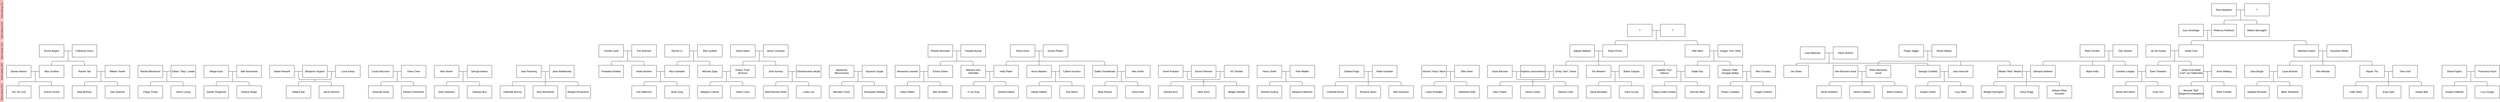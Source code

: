 <mxfile version="15.3.0" type="github">
  <diagram id="eCEPqgotwZQc1uM3H5h4" name="Merton">
    <mxGraphModel dx="899" dy="1258" grid="1" gridSize="10" guides="1" tooltips="1" connect="1" arrows="1" fold="1" page="1" pageScale="1" pageWidth="15000" pageHeight="1000" background="none" math="0" shadow="0">
      <root>
        <mxCell id="0" />
        <mxCell id="1" parent="0" />
        <mxCell id="sOK9xL0Q-kKHLEvzhYfY-1" value="You You Xue" style="whiteSpace=wrap;html=1;" parent="1" vertex="1">
          <mxGeometry x="40" y="700" width="120" height="60" as="geometry" />
        </mxCell>
        <mxCell id="sOK9xL0Q-kKHLEvzhYfY-2" value="Gracie Forrest" style="whiteSpace=wrap;html=1;" parent="1" vertex="1">
          <mxGeometry x="200" y="700" width="120" height="60" as="geometry" />
        </mxCell>
        <mxCell id="sOK9xL0Q-kKHLEvzhYfY-4" value="Declan Nelson" style="whiteSpace=wrap;html=1;" parent="1" vertex="1">
          <mxGeometry x="40" y="600" width="120" height="60" as="geometry" />
        </mxCell>
        <mxCell id="sOK9xL0Q-kKHLEvzhYfY-5" value="Max Gunther" style="whiteSpace=wrap;html=1;" parent="1" vertex="1">
          <mxGeometry x="200" y="600" width="120" height="60" as="geometry" />
        </mxCell>
        <mxCell id="sOK9xL0Q-kKHLEvzhYfY-6" value="" style="endArrow=none;html=1;exitX=1;exitY=0.5;exitDx=0;exitDy=0;entryX=0;entryY=0.5;entryDx=0;entryDy=0;" parent="1" source="sOK9xL0Q-kKHLEvzhYfY-4" target="sOK9xL0Q-kKHLEvzhYfY-5" edge="1">
          <mxGeometry width="50" height="50" relative="1" as="geometry">
            <mxPoint x="410" y="900" as="sourcePoint" />
            <mxPoint x="460" y="850" as="targetPoint" />
          </mxGeometry>
        </mxCell>
        <mxCell id="sOK9xL0Q-kKHLEvzhYfY-7" value="" style="endArrow=none;html=1;" parent="1" edge="1">
          <mxGeometry width="50" height="50" relative="1" as="geometry">
            <mxPoint x="180" y="680" as="sourcePoint" />
            <mxPoint x="180" y="630" as="targetPoint" />
          </mxGeometry>
        </mxCell>
        <mxCell id="sOK9xL0Q-kKHLEvzhYfY-8" value="" style="endArrow=none;html=1;entryX=0.5;entryY=0;entryDx=0;entryDy=0;" parent="1" target="sOK9xL0Q-kKHLEvzhYfY-2" edge="1">
          <mxGeometry width="50" height="50" relative="1" as="geometry">
            <mxPoint x="100" y="700" as="sourcePoint" />
            <mxPoint x="270" y="680" as="targetPoint" />
            <Array as="points">
              <mxPoint x="100" y="680" />
              <mxPoint x="260" y="680" />
            </Array>
          </mxGeometry>
        </mxCell>
        <mxCell id="sOK9xL0Q-kKHLEvzhYfY-9" value="Yi Jun Eng" style="whiteSpace=wrap;html=1;" parent="1" vertex="1">
          <mxGeometry x="4680" y="700" width="120" height="60" as="geometry" />
        </mxCell>
        <mxCell id="sOK9xL0Q-kKHLEvzhYfY-10" value="Shahed Dakak" style="whiteSpace=wrap;html=1;" parent="1" vertex="1">
          <mxGeometry x="4840" y="700" width="120" height="60" as="geometry" />
        </mxCell>
        <mxCell id="sOK9xL0Q-kKHLEvzhYfY-11" value="Mariana Gee Olmedilla" style="whiteSpace=wrap;html=1;" parent="1" vertex="1">
          <mxGeometry x="4680" y="600" width="120" height="60" as="geometry" />
        </mxCell>
        <mxCell id="sOK9xL0Q-kKHLEvzhYfY-12" value="Holly Plater" style="whiteSpace=wrap;html=1;" parent="1" vertex="1">
          <mxGeometry x="4840" y="600" width="120" height="60" as="geometry" />
        </mxCell>
        <mxCell id="sOK9xL0Q-kKHLEvzhYfY-13" value="" style="endArrow=none;html=1;exitX=1;exitY=0.5;exitDx=0;exitDy=0;entryX=0;entryY=0.5;entryDx=0;entryDy=0;" parent="1" source="sOK9xL0Q-kKHLEvzhYfY-11" target="sOK9xL0Q-kKHLEvzhYfY-12" edge="1">
          <mxGeometry width="50" height="50" relative="1" as="geometry">
            <mxPoint x="5050" y="900" as="sourcePoint" />
            <mxPoint x="5100" y="850" as="targetPoint" />
          </mxGeometry>
        </mxCell>
        <mxCell id="sOK9xL0Q-kKHLEvzhYfY-14" value="" style="endArrow=none;html=1;" parent="1" edge="1">
          <mxGeometry width="50" height="50" relative="1" as="geometry">
            <mxPoint x="4820" y="680" as="sourcePoint" />
            <mxPoint x="4820" y="630" as="targetPoint" />
          </mxGeometry>
        </mxCell>
        <mxCell id="sOK9xL0Q-kKHLEvzhYfY-15" value="" style="endArrow=none;html=1;entryX=0.5;entryY=0;entryDx=0;entryDy=0;" parent="1" target="sOK9xL0Q-kKHLEvzhYfY-10" edge="1">
          <mxGeometry width="50" height="50" relative="1" as="geometry">
            <mxPoint x="4740" y="700" as="sourcePoint" />
            <mxPoint x="4910" y="680" as="targetPoint" />
            <Array as="points">
              <mxPoint x="4740" y="680" />
              <mxPoint x="4900" y="680" />
            </Array>
          </mxGeometry>
        </mxCell>
        <mxCell id="sOK9xL0Q-kKHLEvzhYfY-16" value="Poppy Thody" style="whiteSpace=wrap;html=1;" parent="1" vertex="1">
          <mxGeometry x="680" y="700" width="120" height="60" as="geometry" />
        </mxCell>
        <mxCell id="sOK9xL0Q-kKHLEvzhYfY-17" value="Harris Leung" style="whiteSpace=wrap;html=1;" parent="1" vertex="1">
          <mxGeometry x="840" y="700" width="120" height="60" as="geometry" />
        </mxCell>
        <mxCell id="sOK9xL0Q-kKHLEvzhYfY-18" value="Rachel Blackhurst" style="whiteSpace=wrap;html=1;" parent="1" vertex="1">
          <mxGeometry x="680" y="600" width="120" height="60" as="geometry" />
        </mxCell>
        <mxCell id="sOK9xL0Q-kKHLEvzhYfY-19" value="Tobias &quot;Toby&quot; Loader" style="whiteSpace=wrap;html=1;" parent="1" vertex="1">
          <mxGeometry x="840" y="600" width="120" height="60" as="geometry" />
        </mxCell>
        <mxCell id="sOK9xL0Q-kKHLEvzhYfY-20" value="" style="endArrow=none;html=1;exitX=1;exitY=0.5;exitDx=0;exitDy=0;entryX=0;entryY=0.5;entryDx=0;entryDy=0;" parent="1" source="sOK9xL0Q-kKHLEvzhYfY-18" target="sOK9xL0Q-kKHLEvzhYfY-19" edge="1">
          <mxGeometry width="50" height="50" relative="1" as="geometry">
            <mxPoint x="1050" y="900" as="sourcePoint" />
            <mxPoint x="1100" y="850" as="targetPoint" />
          </mxGeometry>
        </mxCell>
        <mxCell id="sOK9xL0Q-kKHLEvzhYfY-21" value="" style="endArrow=none;html=1;" parent="1" edge="1">
          <mxGeometry width="50" height="50" relative="1" as="geometry">
            <mxPoint x="820" y="680" as="sourcePoint" />
            <mxPoint x="820" y="630" as="targetPoint" />
          </mxGeometry>
        </mxCell>
        <mxCell id="sOK9xL0Q-kKHLEvzhYfY-22" value="" style="endArrow=none;html=1;entryX=0.5;entryY=0;entryDx=0;entryDy=0;" parent="1" target="sOK9xL0Q-kKHLEvzhYfY-17" edge="1">
          <mxGeometry width="50" height="50" relative="1" as="geometry">
            <mxPoint x="740" y="700" as="sourcePoint" />
            <mxPoint x="910" y="680" as="targetPoint" />
            <Array as="points">
              <mxPoint x="740" y="680" />
              <mxPoint x="900" y="680" />
            </Array>
          </mxGeometry>
        </mxCell>
        <mxCell id="sOK9xL0Q-kKHLEvzhYfY-30" value="PIppa Linden-Howes" style="whiteSpace=wrap;html=1;" parent="1" vertex="1">
          <mxGeometry x="8040" y="700" width="120" height="60" as="geometry" />
        </mxCell>
        <mxCell id="sOK9xL0Q-kKHLEvzhYfY-31" value="Hannah West" style="whiteSpace=wrap;html=1;" parent="1" vertex="1">
          <mxGeometry x="8200" y="700" width="120" height="60" as="geometry" />
        </mxCell>
        <mxCell id="sOK9xL0Q-kKHLEvzhYfY-32" value="Eddie Day" style="whiteSpace=wrap;html=1;" parent="1" vertex="1">
          <mxGeometry x="8200" y="600" width="120" height="60" as="geometry" />
        </mxCell>
        <mxCell id="sOK9xL0Q-kKHLEvzhYfY-33" value="Isabella &quot;Izzy&quot; Dobson" style="whiteSpace=wrap;html=1;" parent="1" vertex="1">
          <mxGeometry x="8040" y="600" width="120" height="60" as="geometry" />
        </mxCell>
        <mxCell id="sOK9xL0Q-kKHLEvzhYfY-36" value="" style="endArrow=none;html=1;entryX=0.5;entryY=0;entryDx=0;entryDy=0;" parent="1" target="sOK9xL0Q-kKHLEvzhYfY-31" edge="1">
          <mxGeometry width="50" height="50" relative="1" as="geometry">
            <mxPoint x="8100" y="700" as="sourcePoint" />
            <mxPoint x="8270" y="680" as="targetPoint" />
            <Array as="points">
              <mxPoint x="8100" y="680" />
              <mxPoint x="8260" y="680" />
            </Array>
          </mxGeometry>
        </mxCell>
        <mxCell id="sOK9xL0Q-kKHLEvzhYfY-37" value="Kiana Moradian" style="whiteSpace=wrap;html=1;" parent="1" vertex="1">
          <mxGeometry x="7720" y="700" width="120" height="60" as="geometry" />
        </mxCell>
        <mxCell id="sOK9xL0Q-kKHLEvzhYfY-38" value="Gauri Kumar" style="whiteSpace=wrap;html=1;" parent="1" vertex="1">
          <mxGeometry x="7880" y="700" width="120" height="60" as="geometry" />
        </mxCell>
        <mxCell id="sOK9xL0Q-kKHLEvzhYfY-39" value="Tim Western" style="whiteSpace=wrap;html=1;" parent="1" vertex="1">
          <mxGeometry x="7720" y="600" width="120" height="60" as="geometry" />
        </mxCell>
        <mxCell id="sOK9xL0Q-kKHLEvzhYfY-40" value="Bahar Ganjvar" style="whiteSpace=wrap;html=1;" parent="1" vertex="1">
          <mxGeometry x="7880" y="600" width="120" height="60" as="geometry" />
        </mxCell>
        <mxCell id="sOK9xL0Q-kKHLEvzhYfY-41" value="" style="endArrow=none;html=1;exitX=1;exitY=0.5;exitDx=0;exitDy=0;entryX=0;entryY=0.5;entryDx=0;entryDy=0;" parent="1" source="sOK9xL0Q-kKHLEvzhYfY-39" target="sOK9xL0Q-kKHLEvzhYfY-40" edge="1">
          <mxGeometry width="50" height="50" relative="1" as="geometry">
            <mxPoint x="8090" y="900" as="sourcePoint" />
            <mxPoint x="8140" y="850" as="targetPoint" />
          </mxGeometry>
        </mxCell>
        <mxCell id="sOK9xL0Q-kKHLEvzhYfY-42" value="" style="endArrow=none;html=1;" parent="1" edge="1">
          <mxGeometry width="50" height="50" relative="1" as="geometry">
            <mxPoint x="7860" y="680" as="sourcePoint" />
            <mxPoint x="7860" y="630" as="targetPoint" />
          </mxGeometry>
        </mxCell>
        <mxCell id="sOK9xL0Q-kKHLEvzhYfY-43" value="" style="endArrow=none;html=1;entryX=0.5;entryY=0;entryDx=0;entryDy=0;" parent="1" target="sOK9xL0Q-kKHLEvzhYfY-38" edge="1">
          <mxGeometry width="50" height="50" relative="1" as="geometry">
            <mxPoint x="7780" y="700" as="sourcePoint" />
            <mxPoint x="7950" y="680" as="targetPoint" />
            <Array as="points">
              <mxPoint x="7780" y="680" />
              <mxPoint x="7940" y="680" />
            </Array>
          </mxGeometry>
        </mxCell>
        <mxCell id="sOK9xL0Q-kKHLEvzhYfY-44" value="Lottie Tellyn" style="whiteSpace=wrap;html=1;" parent="1" vertex="1">
          <mxGeometry x="11400" y="700" width="120" height="60" as="geometry" />
        </mxCell>
        <mxCell id="sOK9xL0Q-kKHLEvzhYfY-45" value="Euan Dyer" style="whiteSpace=wrap;html=1;" parent="1" vertex="1">
          <mxGeometry x="11560" y="700" width="120" height="60" as="geometry" />
        </mxCell>
        <mxCell id="sOK9xL0Q-kKHLEvzhYfY-46" value="Nayah Thu" style="whiteSpace=wrap;html=1;" parent="1" vertex="1">
          <mxGeometry x="11480" y="600" width="120" height="60" as="geometry" />
        </mxCell>
        <mxCell id="sOK9xL0Q-kKHLEvzhYfY-47" value="Theo Iosif" style="whiteSpace=wrap;html=1;" parent="1" vertex="1">
          <mxGeometry x="11640" y="600" width="120" height="60" as="geometry" />
        </mxCell>
        <mxCell id="sOK9xL0Q-kKHLEvzhYfY-48" value="" style="endArrow=none;html=1;exitX=1;exitY=0.5;exitDx=0;exitDy=0;entryX=0;entryY=0.5;entryDx=0;entryDy=0;" parent="1" source="sOK9xL0Q-kKHLEvzhYfY-46" target="sOK9xL0Q-kKHLEvzhYfY-47" edge="1">
          <mxGeometry width="50" height="50" relative="1" as="geometry">
            <mxPoint x="11850" y="900" as="sourcePoint" />
            <mxPoint x="11900" y="850" as="targetPoint" />
          </mxGeometry>
        </mxCell>
        <mxCell id="sOK9xL0Q-kKHLEvzhYfY-49" value="" style="endArrow=none;html=1;" parent="1" edge="1">
          <mxGeometry width="50" height="50" relative="1" as="geometry">
            <mxPoint x="11620" y="700" as="sourcePoint" />
            <mxPoint x="11619.58" y="630" as="targetPoint" />
          </mxGeometry>
        </mxCell>
        <mxCell id="sOK9xL0Q-kKHLEvzhYfY-50" value="" style="endArrow=none;html=1;entryX=0.5;entryY=0;entryDx=0;entryDy=0;" parent="1" target="BHMBl_JmAx7sYz__1Vfp-21" edge="1">
          <mxGeometry width="50" height="50" relative="1" as="geometry">
            <mxPoint x="11460" y="700" as="sourcePoint" />
            <mxPoint x="11630" y="680" as="targetPoint" />
            <Array as="points">
              <mxPoint x="11460" y="680" />
              <mxPoint x="11780" y="680" />
            </Array>
          </mxGeometry>
        </mxCell>
        <mxCell id="sOK9xL0Q-kKHLEvzhYfY-58" value="Rafaj Faraj" style="whiteSpace=wrap;html=1;" parent="1" vertex="1">
          <mxGeometry x="1400" y="700" width="120" height="60" as="geometry" />
        </mxCell>
        <mxCell id="sOK9xL0Q-kKHLEvzhYfY-59" value="Jacob Stevens" style="whiteSpace=wrap;html=1;" parent="1" vertex="1">
          <mxGeometry x="1560" y="700" width="120" height="60" as="geometry" />
        </mxCell>
        <mxCell id="sOK9xL0Q-kKHLEvzhYfY-60" value="Isabel Howarth" style="whiteSpace=wrap;html=1;" parent="1" vertex="1">
          <mxGeometry x="1320" y="600" width="120" height="60" as="geometry" />
        </mxCell>
        <mxCell id="sOK9xL0Q-kKHLEvzhYfY-61" value="Benjamin Hughes" style="whiteSpace=wrap;html=1;" parent="1" vertex="1">
          <mxGeometry x="1480" y="600" width="120" height="60" as="geometry" />
        </mxCell>
        <mxCell id="sOK9xL0Q-kKHLEvzhYfY-62" value="" style="endArrow=none;html=1;exitX=1;exitY=0.5;exitDx=0;exitDy=0;entryX=0;entryY=0.5;entryDx=0;entryDy=0;" parent="1" source="sOK9xL0Q-kKHLEvzhYfY-60" target="sOK9xL0Q-kKHLEvzhYfY-61" edge="1">
          <mxGeometry width="50" height="50" relative="1" as="geometry">
            <mxPoint x="1690" y="900" as="sourcePoint" />
            <mxPoint x="1740" y="850" as="targetPoint" />
          </mxGeometry>
        </mxCell>
        <mxCell id="sOK9xL0Q-kKHLEvzhYfY-64" value="" style="endArrow=none;html=1;entryX=0.5;entryY=0;entryDx=0;entryDy=0;" parent="1" target="sOK9xL0Q-kKHLEvzhYfY-59" edge="1">
          <mxGeometry width="50" height="50" relative="1" as="geometry">
            <mxPoint x="1460" y="700" as="sourcePoint" />
            <mxPoint x="1630" y="680" as="targetPoint" />
            <Array as="points">
              <mxPoint x="1460" y="680" />
              <mxPoint x="1620" y="680" />
            </Array>
          </mxGeometry>
        </mxCell>
        <mxCell id="sOK9xL0Q-kKHLEvzhYfY-65" value="Louis Kemp" style="whiteSpace=wrap;html=1;" parent="1" vertex="1">
          <mxGeometry x="1640" y="600" width="120" height="60" as="geometry" />
        </mxCell>
        <mxCell id="sOK9xL0Q-kKHLEvzhYfY-66" value="" style="endArrow=none;html=1;entryX=0;entryY=0.5;entryDx=0;entryDy=0;" parent="1" target="sOK9xL0Q-kKHLEvzhYfY-65" edge="1">
          <mxGeometry width="50" height="50" relative="1" as="geometry">
            <mxPoint x="1600" y="630" as="sourcePoint" />
            <mxPoint x="1490" y="640" as="targetPoint" />
          </mxGeometry>
        </mxCell>
        <mxCell id="sOK9xL0Q-kKHLEvzhYfY-67" value="Shaunak Desai" style="whiteSpace=wrap;html=1;" parent="1" vertex="1">
          <mxGeometry x="1800" y="700" width="120" height="60" as="geometry" />
        </mxCell>
        <mxCell id="sOK9xL0Q-kKHLEvzhYfY-68" value="Edward Chesterton" style="whiteSpace=wrap;html=1;" parent="1" vertex="1">
          <mxGeometry x="1960" y="700" width="120" height="60" as="geometry" />
        </mxCell>
        <mxCell id="sOK9xL0Q-kKHLEvzhYfY-69" value="Cecily Moorsom" style="whiteSpace=wrap;html=1;" parent="1" vertex="1">
          <mxGeometry x="1800" y="600" width="120" height="60" as="geometry" />
        </mxCell>
        <mxCell id="sOK9xL0Q-kKHLEvzhYfY-70" value="Owen Chan" style="whiteSpace=wrap;html=1;" parent="1" vertex="1">
          <mxGeometry x="1960" y="600" width="120" height="60" as="geometry" />
        </mxCell>
        <mxCell id="sOK9xL0Q-kKHLEvzhYfY-71" value="" style="endArrow=none;html=1;exitX=1;exitY=0.5;exitDx=0;exitDy=0;entryX=0;entryY=0.5;entryDx=0;entryDy=0;" parent="1" source="sOK9xL0Q-kKHLEvzhYfY-69" target="sOK9xL0Q-kKHLEvzhYfY-70" edge="1">
          <mxGeometry width="50" height="50" relative="1" as="geometry">
            <mxPoint x="2170" y="900" as="sourcePoint" />
            <mxPoint x="2220" y="850" as="targetPoint" />
          </mxGeometry>
        </mxCell>
        <mxCell id="sOK9xL0Q-kKHLEvzhYfY-72" value="" style="endArrow=none;html=1;" parent="1" edge="1">
          <mxGeometry width="50" height="50" relative="1" as="geometry">
            <mxPoint x="1940" y="680" as="sourcePoint" />
            <mxPoint x="1940" y="630" as="targetPoint" />
          </mxGeometry>
        </mxCell>
        <mxCell id="sOK9xL0Q-kKHLEvzhYfY-73" value="" style="endArrow=none;html=1;entryX=0.5;entryY=0;entryDx=0;entryDy=0;" parent="1" target="sOK9xL0Q-kKHLEvzhYfY-68" edge="1">
          <mxGeometry width="50" height="50" relative="1" as="geometry">
            <mxPoint x="1860" y="700" as="sourcePoint" />
            <mxPoint x="2030" y="680" as="targetPoint" />
            <Array as="points">
              <mxPoint x="1860" y="680" />
              <mxPoint x="2020" y="680" />
            </Array>
          </mxGeometry>
        </mxCell>
        <mxCell id="G9G2QMmGk5GcdjE_9JgA-2" value="" style="endArrow=none;html=1;entryX=0.5;entryY=0;entryDx=0;entryDy=0;" parent="1" edge="1">
          <mxGeometry width="50" height="50" relative="1" as="geometry">
            <mxPoint x="260" y="600" as="sourcePoint" />
            <mxPoint x="420" y="600" as="targetPoint" />
            <Array as="points">
              <mxPoint x="260" y="580" />
              <mxPoint x="420" y="580" />
            </Array>
          </mxGeometry>
        </mxCell>
        <mxCell id="G9G2QMmGk5GcdjE_9JgA-3" value="" style="endArrow=none;html=1;" parent="1" edge="1">
          <mxGeometry width="50" height="50" relative="1" as="geometry">
            <mxPoint x="340" y="580" as="sourcePoint" />
            <mxPoint x="340" y="530" as="targetPoint" />
          </mxGeometry>
        </mxCell>
        <mxCell id="G9G2QMmGk5GcdjE_9JgA-4" value="Emma Bogert" style="whiteSpace=wrap;html=1;" parent="1" vertex="1">
          <mxGeometry x="200" y="500" width="120" height="60" as="geometry" />
        </mxCell>
        <mxCell id="G9G2QMmGk5GcdjE_9JgA-5" value="Catherine Dixon" style="whiteSpace=wrap;html=1;" parent="1" vertex="1">
          <mxGeometry x="360" y="500" width="120" height="60" as="geometry" />
        </mxCell>
        <mxCell id="G9G2QMmGk5GcdjE_9JgA-6" value="" style="endArrow=none;html=1;entryX=1;entryY=0.5;entryDx=0;entryDy=0;" parent="1" target="G9G2QMmGk5GcdjE_9JgA-4" edge="1">
          <mxGeometry width="50" height="50" relative="1" as="geometry">
            <mxPoint x="360" y="530" as="sourcePoint" />
            <mxPoint x="770" y="650" as="targetPoint" />
          </mxGeometry>
        </mxCell>
        <mxCell id="G9G2QMmGk5GcdjE_9JgA-7" value="" style="endArrow=none;html=1;entryX=0.5;entryY=0;entryDx=0;entryDy=0;" parent="1" edge="1">
          <mxGeometry width="50" height="50" relative="1" as="geometry">
            <mxPoint x="1460" y="630" as="sourcePoint" />
            <mxPoint x="1620" y="630" as="targetPoint" />
            <Array as="points">
              <mxPoint x="1460" y="670" />
              <mxPoint x="1540" y="670" />
              <mxPoint x="1620" y="670" />
            </Array>
          </mxGeometry>
        </mxCell>
        <mxCell id="G9G2QMmGk5GcdjE_9JgA-8" value="" style="endArrow=none;html=1;" parent="1" edge="1">
          <mxGeometry width="50" height="50" relative="1" as="geometry">
            <mxPoint x="1540" y="680" as="sourcePoint" />
            <mxPoint x="1540" y="670" as="targetPoint" />
          </mxGeometry>
        </mxCell>
        <mxCell id="bXorVS4qEcdGj8HX04dZ-1" value="Kate Harkness" style="whiteSpace=wrap;html=1;" parent="1" vertex="1">
          <mxGeometry x="2120" y="700" width="120" height="60" as="geometry" />
        </mxCell>
        <mxCell id="bXorVS4qEcdGj8HX04dZ-2" value="Zakariya Bux" style="whiteSpace=wrap;html=1;" parent="1" vertex="1">
          <mxGeometry x="2280" y="700" width="120" height="60" as="geometry" />
        </mxCell>
        <mxCell id="bXorVS4qEcdGj8HX04dZ-3" value="Max Risher" style="whiteSpace=wrap;html=1;" parent="1" vertex="1">
          <mxGeometry x="2120" y="600" width="120" height="60" as="geometry" />
        </mxCell>
        <mxCell id="bXorVS4qEcdGj8HX04dZ-4" value="George Adams" style="whiteSpace=wrap;html=1;" parent="1" vertex="1">
          <mxGeometry x="2280" y="600" width="120" height="60" as="geometry" />
        </mxCell>
        <mxCell id="bXorVS4qEcdGj8HX04dZ-5" value="" style="endArrow=none;html=1;exitX=1;exitY=0.5;exitDx=0;exitDy=0;entryX=0;entryY=0.5;entryDx=0;entryDy=0;" parent="1" source="bXorVS4qEcdGj8HX04dZ-3" target="bXorVS4qEcdGj8HX04dZ-4" edge="1">
          <mxGeometry width="50" height="50" relative="1" as="geometry">
            <mxPoint x="2490" y="900" as="sourcePoint" />
            <mxPoint x="2540" y="850" as="targetPoint" />
          </mxGeometry>
        </mxCell>
        <mxCell id="bXorVS4qEcdGj8HX04dZ-6" value="" style="endArrow=none;html=1;" parent="1" edge="1">
          <mxGeometry width="50" height="50" relative="1" as="geometry">
            <mxPoint x="2260" y="680" as="sourcePoint" />
            <mxPoint x="2260" y="630" as="targetPoint" />
          </mxGeometry>
        </mxCell>
        <mxCell id="bXorVS4qEcdGj8HX04dZ-7" value="" style="endArrow=none;html=1;entryX=0.5;entryY=0;entryDx=0;entryDy=0;" parent="1" target="bXorVS4qEcdGj8HX04dZ-2" edge="1">
          <mxGeometry width="50" height="50" relative="1" as="geometry">
            <mxPoint x="2180" y="700" as="sourcePoint" />
            <mxPoint x="2350" y="680" as="targetPoint" />
            <Array as="points">
              <mxPoint x="2180" y="680" />
              <mxPoint x="2340" y="680" />
            </Array>
          </mxGeometry>
        </mxCell>
        <mxCell id="bXorVS4qEcdGj8HX04dZ-8" value="Gabrielle Murray" style="whiteSpace=wrap;html=1;" parent="1" vertex="1">
          <mxGeometry x="2440" y="700" width="120" height="60" as="geometry" />
        </mxCell>
        <mxCell id="bXorVS4qEcdGj8HX04dZ-9" value="Sam Wentworth" style="whiteSpace=wrap;html=1;" parent="1" vertex="1">
          <mxGeometry x="2600" y="700" width="120" height="60" as="geometry" />
        </mxCell>
        <mxCell id="bXorVS4qEcdGj8HX04dZ-10" value="Jack Pickering" style="whiteSpace=wrap;html=1;" parent="1" vertex="1">
          <mxGeometry x="2520" y="600" width="120" height="60" as="geometry" />
        </mxCell>
        <mxCell id="bXorVS4qEcdGj8HX04dZ-11" value="Jana Nedelkoska" style="whiteSpace=wrap;html=1;" parent="1" vertex="1">
          <mxGeometry x="2680" y="600" width="120" height="60" as="geometry" />
        </mxCell>
        <mxCell id="bXorVS4qEcdGj8HX04dZ-12" value="" style="endArrow=none;html=1;exitX=1;exitY=0.5;exitDx=0;exitDy=0;entryX=0;entryY=0.5;entryDx=0;entryDy=0;" parent="1" source="bXorVS4qEcdGj8HX04dZ-10" target="bXorVS4qEcdGj8HX04dZ-11" edge="1">
          <mxGeometry width="50" height="50" relative="1" as="geometry">
            <mxPoint x="2890" y="900" as="sourcePoint" />
            <mxPoint x="2940" y="850" as="targetPoint" />
          </mxGeometry>
        </mxCell>
        <mxCell id="bXorVS4qEcdGj8HX04dZ-13" value="" style="endArrow=none;html=1;exitX=0.5;exitY=0;exitDx=0;exitDy=0;" parent="1" source="bXorVS4qEcdGj8HX04dZ-9" edge="1">
          <mxGeometry width="50" height="50" relative="1" as="geometry">
            <mxPoint x="2660" y="680" as="sourcePoint" />
            <mxPoint x="2660" y="630" as="targetPoint" />
          </mxGeometry>
        </mxCell>
        <mxCell id="bXorVS4qEcdGj8HX04dZ-14" value="" style="endArrow=none;html=1;entryX=0.5;entryY=0;entryDx=0;entryDy=0;exitX=0.5;exitY=0;exitDx=0;exitDy=0;" parent="1" source="bXorVS4qEcdGj8HX04dZ-8" target="GV1GWxp89_lenmdbuiy8-16" edge="1">
          <mxGeometry width="50" height="50" relative="1" as="geometry">
            <mxPoint x="2580" y="700" as="sourcePoint" />
            <mxPoint x="2740.0" y="700" as="targetPoint" />
            <Array as="points">
              <mxPoint x="2500" y="680" />
              <mxPoint x="2820" y="680" />
            </Array>
          </mxGeometry>
        </mxCell>
        <mxCell id="qaUDRH6c5ygT62d7AidV-2" value="May McEvoy" style="whiteSpace=wrap;html=1;" parent="1" vertex="1">
          <mxGeometry x="360" y="700" width="120" height="60" as="geometry" />
        </mxCell>
        <mxCell id="qaUDRH6c5ygT62d7AidV-3" value="Ivan Vasenov" style="whiteSpace=wrap;html=1;" parent="1" vertex="1">
          <mxGeometry x="520" y="700" width="120" height="60" as="geometry" />
        </mxCell>
        <mxCell id="qaUDRH6c5ygT62d7AidV-4" value="Rachel Tait" style="whiteSpace=wrap;html=1;" parent="1" vertex="1">
          <mxGeometry x="360" y="600" width="120" height="60" as="geometry" />
        </mxCell>
        <mxCell id="qaUDRH6c5ygT62d7AidV-5" value="William Towler" style="whiteSpace=wrap;html=1;" parent="1" vertex="1">
          <mxGeometry x="520" y="600" width="120" height="60" as="geometry" />
        </mxCell>
        <mxCell id="qaUDRH6c5ygT62d7AidV-6" value="" style="endArrow=none;html=1;exitX=1;exitY=0.5;exitDx=0;exitDy=0;entryX=0;entryY=0.5;entryDx=0;entryDy=0;" parent="1" source="qaUDRH6c5ygT62d7AidV-4" target="qaUDRH6c5ygT62d7AidV-5" edge="1">
          <mxGeometry width="50" height="50" relative="1" as="geometry">
            <mxPoint x="730" y="900" as="sourcePoint" />
            <mxPoint x="780" y="850" as="targetPoint" />
          </mxGeometry>
        </mxCell>
        <mxCell id="qaUDRH6c5ygT62d7AidV-7" value="" style="endArrow=none;html=1;" parent="1" edge="1">
          <mxGeometry width="50" height="50" relative="1" as="geometry">
            <mxPoint x="500" y="680" as="sourcePoint" />
            <mxPoint x="500" y="630.0" as="targetPoint" />
          </mxGeometry>
        </mxCell>
        <mxCell id="qaUDRH6c5ygT62d7AidV-8" value="" style="endArrow=none;html=1;entryX=0.5;entryY=0;entryDx=0;entryDy=0;" parent="1" target="qaUDRH6c5ygT62d7AidV-3" edge="1">
          <mxGeometry width="50" height="50" relative="1" as="geometry">
            <mxPoint x="420" y="700" as="sourcePoint" />
            <mxPoint x="590" y="680" as="targetPoint" />
            <Array as="points">
              <mxPoint x="420" y="680" />
              <mxPoint x="580" y="680" />
            </Array>
          </mxGeometry>
        </mxCell>
        <mxCell id="qaUDRH6c5ygT62d7AidV-10" value="Jacob Hubbard" style="whiteSpace=wrap;html=1;" parent="1" vertex="1">
          <mxGeometry x="8840" y="700" width="120" height="60" as="geometry" />
        </mxCell>
        <mxCell id="qaUDRH6c5ygT62d7AidV-11" value="James Oakland" style="whiteSpace=wrap;html=1;" parent="1" vertex="1">
          <mxGeometry x="9000" y="700" width="120" height="60" as="geometry" />
        </mxCell>
        <mxCell id="qaUDRH6c5ygT62d7AidV-12" value="Inés Borchers Arias" style="whiteSpace=wrap;html=1;" parent="1" vertex="1">
          <mxGeometry x="8920" y="600" width="120" height="60" as="geometry" />
        </mxCell>
        <mxCell id="qaUDRH6c5ygT62d7AidV-13" value="Radu-Alexandru Iacob" style="whiteSpace=wrap;html=1;" parent="1" vertex="1">
          <mxGeometry x="9080" y="600" width="120" height="60" as="geometry" />
        </mxCell>
        <mxCell id="qaUDRH6c5ygT62d7AidV-14" value="" style="endArrow=none;html=1;exitX=1;exitY=0.5;exitDx=0;exitDy=0;entryX=0;entryY=0.5;entryDx=0;entryDy=0;" parent="1" source="qaUDRH6c5ygT62d7AidV-12" target="qaUDRH6c5ygT62d7AidV-13" edge="1">
          <mxGeometry width="50" height="50" relative="1" as="geometry">
            <mxPoint x="9290" y="900" as="sourcePoint" />
            <mxPoint x="9340" y="850" as="targetPoint" />
          </mxGeometry>
        </mxCell>
        <mxCell id="qaUDRH6c5ygT62d7AidV-15" value="" style="endArrow=none;html=1;exitX=0.5;exitY=0;exitDx=0;exitDy=0;" parent="1" source="qaUDRH6c5ygT62d7AidV-11" edge="1">
          <mxGeometry width="50" height="50" relative="1" as="geometry">
            <mxPoint x="9060" y="680" as="sourcePoint" />
            <mxPoint x="9060" y="630" as="targetPoint" />
            <Array as="points">
              <mxPoint x="9060" y="660" />
            </Array>
          </mxGeometry>
        </mxCell>
        <mxCell id="qaUDRH6c5ygT62d7AidV-16" value="" style="endArrow=none;html=1;entryX=0.5;entryY=0;entryDx=0;entryDy=0;" parent="1" target="qaUDRH6c5ygT62d7AidV-17" edge="1">
          <mxGeometry width="50" height="50" relative="1" as="geometry">
            <mxPoint x="8900" y="700" as="sourcePoint" />
            <mxPoint x="9070" y="680" as="targetPoint" />
            <Array as="points">
              <mxPoint x="8900" y="680" />
              <mxPoint x="9220" y="680" />
            </Array>
          </mxGeometry>
        </mxCell>
        <mxCell id="qaUDRH6c5ygT62d7AidV-17" value="Bella Fosberry" style="whiteSpace=wrap;html=1;" parent="1" vertex="1">
          <mxGeometry x="9160" y="700" width="120" height="60" as="geometry" />
        </mxCell>
        <mxCell id="qaUDRH6c5ygT62d7AidV-19" value="Param Luhadiya" style="whiteSpace=wrap;html=1;" parent="1" vertex="1">
          <mxGeometry x="8360" y="700" width="120" height="60" as="geometry" />
        </mxCell>
        <mxCell id="qaUDRH6c5ygT62d7AidV-20" value="Imogen Graham" style="whiteSpace=wrap;html=1;" parent="1" vertex="1">
          <mxGeometry x="8520" y="700" width="120" height="60" as="geometry" />
        </mxCell>
        <mxCell id="qaUDRH6c5ygT62d7AidV-21" value="Eleanor &quot;Ellie&quot; Garrigan Mattar" style="whiteSpace=wrap;html=1;" parent="1" vertex="1">
          <mxGeometry x="8360" y="600" width="120" height="60" as="geometry" />
        </mxCell>
        <mxCell id="qaUDRH6c5ygT62d7AidV-22" value="Ben Crossley" style="whiteSpace=wrap;html=1;" parent="1" vertex="1">
          <mxGeometry x="8520" y="600" width="120" height="60" as="geometry" />
        </mxCell>
        <mxCell id="qaUDRH6c5ygT62d7AidV-23" value="" style="endArrow=none;html=1;exitX=1;exitY=0.5;exitDx=0;exitDy=0;entryX=0;entryY=0.5;entryDx=0;entryDy=0;" parent="1" source="qaUDRH6c5ygT62d7AidV-21" target="qaUDRH6c5ygT62d7AidV-22" edge="1">
          <mxGeometry width="50" height="50" relative="1" as="geometry">
            <mxPoint x="8730" y="900" as="sourcePoint" />
            <mxPoint x="8780" y="850" as="targetPoint" />
          </mxGeometry>
        </mxCell>
        <mxCell id="qaUDRH6c5ygT62d7AidV-24" value="" style="endArrow=none;html=1;" parent="1" edge="1">
          <mxGeometry width="50" height="50" relative="1" as="geometry">
            <mxPoint x="8500" y="680" as="sourcePoint" />
            <mxPoint x="8500" y="630" as="targetPoint" />
          </mxGeometry>
        </mxCell>
        <mxCell id="qaUDRH6c5ygT62d7AidV-25" value="" style="endArrow=none;html=1;entryX=0.5;entryY=0;entryDx=0;entryDy=0;" parent="1" target="qaUDRH6c5ygT62d7AidV-20" edge="1">
          <mxGeometry width="50" height="50" relative="1" as="geometry">
            <mxPoint x="8420" y="700" as="sourcePoint" />
            <mxPoint x="8590" y="680" as="targetPoint" />
            <Array as="points">
              <mxPoint x="8420" y="680" />
              <mxPoint x="8580" y="680" />
            </Array>
          </mxGeometry>
        </mxCell>
        <mxCell id="qaUDRH6c5ygT62d7AidV-44" value="Margaux Latimer" style="whiteSpace=wrap;html=1;" parent="1" vertex="1">
          <mxGeometry x="3400" y="700" width="120" height="60" as="geometry" />
        </mxCell>
        <mxCell id="qaUDRH6c5ygT62d7AidV-45" value="Owen Cross" style="whiteSpace=wrap;html=1;" parent="1" vertex="1">
          <mxGeometry x="3560" y="700" width="120" height="60" as="geometry" />
        </mxCell>
        <mxCell id="qaUDRH6c5ygT62d7AidV-46" value="Michael Zajac" style="whiteSpace=wrap;html=1;" parent="1" vertex="1">
          <mxGeometry x="3400" y="600" width="120" height="60" as="geometry" />
        </mxCell>
        <mxCell id="qaUDRH6c5ygT62d7AidV-47" value="Evelyn &quot;Evie&quot; McGrory" style="whiteSpace=wrap;html=1;" parent="1" vertex="1">
          <mxGeometry x="3560" y="600" width="120" height="60" as="geometry" />
        </mxCell>
        <mxCell id="qaUDRH6c5ygT62d7AidV-48" value="" style="endArrow=none;html=1;exitX=1;exitY=0.5;exitDx=0;exitDy=0;entryX=0;entryY=0.5;entryDx=0;entryDy=0;" parent="1" source="qaUDRH6c5ygT62d7AidV-46" target="qaUDRH6c5ygT62d7AidV-47" edge="1">
          <mxGeometry width="50" height="50" relative="1" as="geometry">
            <mxPoint x="3770" y="900" as="sourcePoint" />
            <mxPoint x="3820" y="850" as="targetPoint" />
          </mxGeometry>
        </mxCell>
        <mxCell id="qaUDRH6c5ygT62d7AidV-49" value="" style="endArrow=none;html=1;" parent="1" edge="1">
          <mxGeometry width="50" height="50" relative="1" as="geometry">
            <mxPoint x="3540" y="680" as="sourcePoint" />
            <mxPoint x="3540" y="630.0" as="targetPoint" />
          </mxGeometry>
        </mxCell>
        <mxCell id="qaUDRH6c5ygT62d7AidV-50" value="" style="endArrow=none;html=1;entryX=0.5;entryY=0;entryDx=0;entryDy=0;" parent="1" target="qaUDRH6c5ygT62d7AidV-45" edge="1">
          <mxGeometry width="50" height="50" relative="1" as="geometry">
            <mxPoint x="3460" y="700" as="sourcePoint" />
            <mxPoint x="3630" y="680" as="targetPoint" />
            <Array as="points">
              <mxPoint x="3460" y="680" />
              <mxPoint x="3620" y="680" />
            </Array>
          </mxGeometry>
        </mxCell>
        <mxCell id="qaUDRH6c5ygT62d7AidV-51" value="Alice Gambles" style="whiteSpace=wrap;html=1;" parent="1" vertex="1">
          <mxGeometry x="3240" y="600" width="120" height="60" as="geometry" />
        </mxCell>
        <mxCell id="qaUDRH6c5ygT62d7AidV-52" value="" style="endArrow=none;html=1;entryX=0.5;entryY=0;entryDx=0;entryDy=0;" parent="1" edge="1">
          <mxGeometry width="50" height="50" relative="1" as="geometry">
            <mxPoint x="3300" y="600.0" as="sourcePoint" />
            <mxPoint x="3460" y="600.0" as="targetPoint" />
            <Array as="points">
              <mxPoint x="3300" y="580" />
              <mxPoint x="3460" y="580" />
            </Array>
          </mxGeometry>
        </mxCell>
        <mxCell id="qaUDRH6c5ygT62d7AidV-53" value="" style="endArrow=none;html=1;" parent="1" edge="1">
          <mxGeometry width="50" height="50" relative="1" as="geometry">
            <mxPoint x="3380" y="580.0" as="sourcePoint" />
            <mxPoint x="3380" y="530.0" as="targetPoint" />
          </mxGeometry>
        </mxCell>
        <mxCell id="qaUDRH6c5ygT62d7AidV-54" value="Rachel Lo" style="whiteSpace=wrap;html=1;" parent="1" vertex="1">
          <mxGeometry x="3240" y="500" width="120" height="60" as="geometry" />
        </mxCell>
        <mxCell id="qaUDRH6c5ygT62d7AidV-55" value="Ella Caufield" style="whiteSpace=wrap;html=1;" parent="1" vertex="1">
          <mxGeometry x="3400" y="500" width="120" height="60" as="geometry" />
        </mxCell>
        <mxCell id="qaUDRH6c5ygT62d7AidV-56" value="" style="endArrow=none;html=1;entryX=1;entryY=0.5;entryDx=0;entryDy=0;" parent="1" target="qaUDRH6c5ygT62d7AidV-54" edge="1">
          <mxGeometry width="50" height="50" relative="1" as="geometry">
            <mxPoint x="3400" y="530.0" as="sourcePoint" />
            <mxPoint x="3810" y="650" as="targetPoint" />
          </mxGeometry>
        </mxCell>
        <mxCell id="qaUDRH6c5ygT62d7AidV-62" value="Zander Fitzgerald" style="whiteSpace=wrap;html=1;" parent="1" vertex="1">
          <mxGeometry x="1000" y="700" width="120" height="60" as="geometry" />
        </mxCell>
        <mxCell id="qaUDRH6c5ygT62d7AidV-63" value="Eleanor Bogie" style="whiteSpace=wrap;html=1;" parent="1" vertex="1">
          <mxGeometry x="1160" y="700" width="120" height="60" as="geometry" />
        </mxCell>
        <mxCell id="qaUDRH6c5ygT62d7AidV-64" value="Megan Kyei" style="whiteSpace=wrap;html=1;" parent="1" vertex="1">
          <mxGeometry x="1000" y="600" width="120" height="60" as="geometry" />
        </mxCell>
        <mxCell id="qaUDRH6c5ygT62d7AidV-65" value="Nali Simukulwa" style="whiteSpace=wrap;html=1;" parent="1" vertex="1">
          <mxGeometry x="1160" y="600" width="120" height="60" as="geometry" />
        </mxCell>
        <mxCell id="qaUDRH6c5ygT62d7AidV-66" value="" style="endArrow=none;html=1;exitX=1;exitY=0.5;exitDx=0;exitDy=0;entryX=0;entryY=0.5;entryDx=0;entryDy=0;" parent="1" source="qaUDRH6c5ygT62d7AidV-64" target="qaUDRH6c5ygT62d7AidV-65" edge="1">
          <mxGeometry width="50" height="50" relative="1" as="geometry">
            <mxPoint x="1370" y="900" as="sourcePoint" />
            <mxPoint x="1420" y="850" as="targetPoint" />
          </mxGeometry>
        </mxCell>
        <mxCell id="qaUDRH6c5ygT62d7AidV-67" value="" style="endArrow=none;html=1;" parent="1" edge="1">
          <mxGeometry width="50" height="50" relative="1" as="geometry">
            <mxPoint x="1140" y="680" as="sourcePoint" />
            <mxPoint x="1140" y="630.0" as="targetPoint" />
          </mxGeometry>
        </mxCell>
        <mxCell id="qaUDRH6c5ygT62d7AidV-68" value="" style="endArrow=none;html=1;entryX=0.5;entryY=0;entryDx=0;entryDy=0;" parent="1" target="qaUDRH6c5ygT62d7AidV-63" edge="1">
          <mxGeometry width="50" height="50" relative="1" as="geometry">
            <mxPoint x="1060" y="700" as="sourcePoint" />
            <mxPoint x="1230" y="680" as="targetPoint" />
            <Array as="points">
              <mxPoint x="1060" y="680" />
              <mxPoint x="1220" y="680" />
            </Array>
          </mxGeometry>
        </mxCell>
        <mxCell id="qaUDRH6c5ygT62d7AidV-69" value="Joseph Clarke" style="whiteSpace=wrap;html=1;" parent="1" vertex="1">
          <mxGeometry x="9320" y="700" width="120" height="60" as="geometry" />
        </mxCell>
        <mxCell id="qaUDRH6c5ygT62d7AidV-70" value="Lucy Ritter" style="whiteSpace=wrap;html=1;" parent="1" vertex="1">
          <mxGeometry x="9480" y="700" width="120" height="60" as="geometry" />
        </mxCell>
        <mxCell id="qaUDRH6c5ygT62d7AidV-71" value="George Crosfield" style="whiteSpace=wrap;html=1;" parent="1" vertex="1">
          <mxGeometry x="9320" y="600" width="120" height="60" as="geometry" />
        </mxCell>
        <mxCell id="qaUDRH6c5ygT62d7AidV-72" value="Jess Hancock" style="whiteSpace=wrap;html=1;" parent="1" vertex="1">
          <mxGeometry x="9480" y="600" width="120" height="60" as="geometry" />
        </mxCell>
        <mxCell id="qaUDRH6c5ygT62d7AidV-73" value="" style="endArrow=none;html=1;exitX=1;exitY=0.5;exitDx=0;exitDy=0;entryX=0;entryY=0.5;entryDx=0;entryDy=0;" parent="1" source="qaUDRH6c5ygT62d7AidV-71" target="qaUDRH6c5ygT62d7AidV-72" edge="1">
          <mxGeometry width="50" height="50" relative="1" as="geometry">
            <mxPoint x="9690" y="900" as="sourcePoint" />
            <mxPoint x="9740" y="850" as="targetPoint" />
          </mxGeometry>
        </mxCell>
        <mxCell id="qaUDRH6c5ygT62d7AidV-74" value="" style="endArrow=none;html=1;" parent="1" edge="1">
          <mxGeometry width="50" height="50" relative="1" as="geometry">
            <mxPoint x="9460" y="680" as="sourcePoint" />
            <mxPoint x="9460" y="630.0" as="targetPoint" />
          </mxGeometry>
        </mxCell>
        <mxCell id="qaUDRH6c5ygT62d7AidV-75" value="" style="endArrow=none;html=1;entryX=0.5;entryY=0;entryDx=0;entryDy=0;" parent="1" target="qaUDRH6c5ygT62d7AidV-70" edge="1">
          <mxGeometry width="50" height="50" relative="1" as="geometry">
            <mxPoint x="9380" y="700" as="sourcePoint" />
            <mxPoint x="9550" y="680" as="targetPoint" />
            <Array as="points">
              <mxPoint x="9380" y="680" />
              <mxPoint x="9540" y="680" />
            </Array>
          </mxGeometry>
        </mxCell>
        <mxCell id="GV1GWxp89_lenmdbuiy8-1" value="Worawit &quot;Ball&quot; Tangamornchaipattana" style="whiteSpace=wrap;html=1;" parent="1" vertex="1">
          <mxGeometry x="10600" y="700" width="120" height="60" as="geometry" />
        </mxCell>
        <mxCell id="GV1GWxp89_lenmdbuiy8-2" value="Éilish Farrelly" style="whiteSpace=wrap;html=1;" parent="1" vertex="1">
          <mxGeometry x="10760" y="700" width="120" height="60" as="geometry" />
        </mxCell>
        <mxCell id="GV1GWxp89_lenmdbuiy8-3" value="Anna Ahlberg" style="whiteSpace=wrap;html=1;" parent="1" vertex="1">
          <mxGeometry x="10760" y="600" width="120" height="60" as="geometry" />
        </mxCell>
        <mxCell id="GV1GWxp89_lenmdbuiy8-6" value="" style="endArrow=none;html=1;" parent="1" edge="1">
          <mxGeometry width="50" height="50" relative="1" as="geometry">
            <mxPoint x="10740" y="680" as="sourcePoint" />
            <mxPoint x="10740" y="630.0" as="targetPoint" />
          </mxGeometry>
        </mxCell>
        <mxCell id="GV1GWxp89_lenmdbuiy8-7" value="" style="endArrow=none;html=1;entryX=0.5;entryY=0;entryDx=0;entryDy=0;" parent="1" target="GV1GWxp89_lenmdbuiy8-2" edge="1">
          <mxGeometry width="50" height="50" relative="1" as="geometry">
            <mxPoint x="10660" y="700" as="sourcePoint" />
            <mxPoint x="10830" y="680" as="targetPoint" />
            <Array as="points">
              <mxPoint x="10660" y="680" />
              <mxPoint x="10820" y="680" />
            </Array>
          </mxGeometry>
        </mxCell>
        <mxCell id="GV1GWxp89_lenmdbuiy8-8" value="Bridget Harrington" style="whiteSpace=wrap;html=1;" parent="1" vertex="1">
          <mxGeometry x="9640" y="700" width="120" height="60" as="geometry" />
        </mxCell>
        <mxCell id="GV1GWxp89_lenmdbuiy8-9" value="Jonny Rugg" style="whiteSpace=wrap;html=1;" parent="1" vertex="1">
          <mxGeometry x="9800" y="700" width="120" height="60" as="geometry" />
        </mxCell>
        <mxCell id="GV1GWxp89_lenmdbuiy8-10" value="Nikolai &quot;Nick&quot; Maslov" style="whiteSpace=wrap;html=1;" parent="1" vertex="1">
          <mxGeometry x="9720" y="600" width="120" height="60" as="geometry" />
        </mxCell>
        <mxCell id="GV1GWxp89_lenmdbuiy8-11" value="Salmana Nadeem" style="whiteSpace=wrap;html=1;" parent="1" vertex="1">
          <mxGeometry x="9880" y="600" width="120" height="60" as="geometry" />
        </mxCell>
        <mxCell id="GV1GWxp89_lenmdbuiy8-12" value="" style="endArrow=none;html=1;exitX=1;exitY=0.5;exitDx=0;exitDy=0;entryX=0;entryY=0.5;entryDx=0;entryDy=0;" parent="1" source="GV1GWxp89_lenmdbuiy8-10" target="GV1GWxp89_lenmdbuiy8-11" edge="1">
          <mxGeometry width="50" height="50" relative="1" as="geometry">
            <mxPoint x="10090" y="900" as="sourcePoint" />
            <mxPoint x="10140" y="850" as="targetPoint" />
          </mxGeometry>
        </mxCell>
        <mxCell id="GV1GWxp89_lenmdbuiy8-13" value="" style="endArrow=none;html=1;exitX=0.5;exitY=0;exitDx=0;exitDy=0;" parent="1" source="GV1GWxp89_lenmdbuiy8-9" edge="1">
          <mxGeometry width="50" height="50" relative="1" as="geometry">
            <mxPoint x="9860" y="680" as="sourcePoint" />
            <mxPoint x="9860" y="630.0" as="targetPoint" />
          </mxGeometry>
        </mxCell>
        <mxCell id="GV1GWxp89_lenmdbuiy8-14" value="" style="endArrow=none;html=1;entryX=0.5;entryY=0;entryDx=0;entryDy=0;" parent="1" target="GV1GWxp89_lenmdbuiy8-15" edge="1">
          <mxGeometry width="50" height="50" relative="1" as="geometry">
            <mxPoint x="9700" y="700" as="sourcePoint" />
            <mxPoint x="9870" y="680" as="targetPoint" />
            <Array as="points">
              <mxPoint x="9700" y="680" />
              <mxPoint x="10020" y="680" />
            </Array>
          </mxGeometry>
        </mxCell>
        <mxCell id="GV1GWxp89_lenmdbuiy8-15" value="Safwan Elhaj-Houssen" style="whiteSpace=wrap;html=1;" parent="1" vertex="1">
          <mxGeometry x="9960" y="700" width="120" height="60" as="geometry" />
        </mxCell>
        <mxCell id="GV1GWxp89_lenmdbuiy8-16" value="Morgan Richardson" style="whiteSpace=wrap;html=1;" parent="1" vertex="1">
          <mxGeometry x="2760" y="700" width="120" height="60" as="geometry" />
        </mxCell>
        <mxCell id="p7EbD0Zb6H1uiyqI-eJG-1" value="Barnaby Colvin" style="whiteSpace=wrap;html=1;" parent="1" vertex="1">
          <mxGeometry x="4040" y="700" width="120" height="60" as="geometry" />
        </mxCell>
        <mxCell id="p7EbD0Zb6H1uiyqI-eJG-2" value="Sumayyah Siddiqui" style="whiteSpace=wrap;html=1;" parent="1" vertex="1">
          <mxGeometry x="4200" y="700" width="120" height="60" as="geometry" />
        </mxCell>
        <mxCell id="p7EbD0Zb6H1uiyqI-eJG-3" value="Agnieszka Wierzchucka" style="whiteSpace=wrap;html=1;" parent="1" vertex="1">
          <mxGeometry x="4040" y="600" width="120" height="60" as="geometry" />
        </mxCell>
        <mxCell id="p7EbD0Zb6H1uiyqI-eJG-4" value="Aryaman Gupta" style="whiteSpace=wrap;html=1;" parent="1" vertex="1">
          <mxGeometry x="4200" y="600" width="120" height="60" as="geometry" />
        </mxCell>
        <mxCell id="p7EbD0Zb6H1uiyqI-eJG-5" value="" style="endArrow=none;html=1;exitX=1;exitY=0.5;exitDx=0;exitDy=0;entryX=0;entryY=0.5;entryDx=0;entryDy=0;" parent="1" source="p7EbD0Zb6H1uiyqI-eJG-3" target="p7EbD0Zb6H1uiyqI-eJG-4" edge="1">
          <mxGeometry width="50" height="50" relative="1" as="geometry">
            <mxPoint x="4410" y="900" as="sourcePoint" />
            <mxPoint x="4460" y="850" as="targetPoint" />
          </mxGeometry>
        </mxCell>
        <mxCell id="p7EbD0Zb6H1uiyqI-eJG-6" value="" style="endArrow=none;html=1;" parent="1" edge="1">
          <mxGeometry width="50" height="50" relative="1" as="geometry">
            <mxPoint x="4180" y="680" as="sourcePoint" />
            <mxPoint x="4180" y="630.0" as="targetPoint" />
          </mxGeometry>
        </mxCell>
        <mxCell id="p7EbD0Zb6H1uiyqI-eJG-7" value="" style="endArrow=none;html=1;entryX=0.5;entryY=0;entryDx=0;entryDy=0;" parent="1" target="p7EbD0Zb6H1uiyqI-eJG-2" edge="1">
          <mxGeometry width="50" height="50" relative="1" as="geometry">
            <mxPoint x="4100" y="700" as="sourcePoint" />
            <mxPoint x="4270" y="680" as="targetPoint" />
            <Array as="points">
              <mxPoint x="4100" y="680" />
              <mxPoint x="4260" y="680" />
            </Array>
          </mxGeometry>
        </mxCell>
        <mxCell id="V_D4yGqCFXpM-RSTE6QP-1" value="Daisy Gilbert" style="whiteSpace=wrap;html=1;" parent="1" vertex="1">
          <mxGeometry x="4360" y="700" width="120" height="60" as="geometry" />
        </mxCell>
        <mxCell id="V_D4yGqCFXpM-RSTE6QP-2" value="Mia Venables" style="whiteSpace=wrap;html=1;" parent="1" vertex="1">
          <mxGeometry x="4520" y="700" width="120" height="60" as="geometry" />
        </mxCell>
        <mxCell id="V_D4yGqCFXpM-RSTE6QP-3" value="Alexandra Leonard" style="whiteSpace=wrap;html=1;" parent="1" vertex="1">
          <mxGeometry x="4360" y="600" width="120" height="60" as="geometry" />
        </mxCell>
        <mxCell id="V_D4yGqCFXpM-RSTE6QP-4" value="Emma Clarke" style="whiteSpace=wrap;html=1;" parent="1" vertex="1">
          <mxGeometry x="4520" y="600" width="120" height="60" as="geometry" />
        </mxCell>
        <mxCell id="V_D4yGqCFXpM-RSTE6QP-5" value="" style="endArrow=none;html=1;exitX=1;exitY=0.5;exitDx=0;exitDy=0;entryX=0;entryY=0.5;entryDx=0;entryDy=0;" parent="1" source="V_D4yGqCFXpM-RSTE6QP-3" target="V_D4yGqCFXpM-RSTE6QP-4" edge="1">
          <mxGeometry width="50" height="50" relative="1" as="geometry">
            <mxPoint x="4730" y="900" as="sourcePoint" />
            <mxPoint x="4780" y="850" as="targetPoint" />
          </mxGeometry>
        </mxCell>
        <mxCell id="V_D4yGqCFXpM-RSTE6QP-6" value="" style="endArrow=none;html=1;" parent="1" edge="1">
          <mxGeometry width="50" height="50" relative="1" as="geometry">
            <mxPoint x="4500" y="680" as="sourcePoint" />
            <mxPoint x="4500" y="630" as="targetPoint" />
          </mxGeometry>
        </mxCell>
        <mxCell id="V_D4yGqCFXpM-RSTE6QP-7" value="" style="endArrow=none;html=1;entryX=0.5;entryY=0;entryDx=0;entryDy=0;" parent="1" target="V_D4yGqCFXpM-RSTE6QP-2" edge="1">
          <mxGeometry width="50" height="50" relative="1" as="geometry">
            <mxPoint x="4420" y="700" as="sourcePoint" />
            <mxPoint x="4590" y="680" as="targetPoint" />
            <Array as="points">
              <mxPoint x="4420" y="680" />
              <mxPoint x="4580" y="680" />
            </Array>
          </mxGeometry>
        </mxCell>
        <mxCell id="V_D4yGqCFXpM-RSTE6QP-8" value="" style="endArrow=none;html=1;entryX=0.5;entryY=0;entryDx=0;entryDy=0;" parent="1" edge="1">
          <mxGeometry width="50" height="50" relative="1" as="geometry">
            <mxPoint x="4580" y="600.0" as="sourcePoint" />
            <mxPoint x="4740" y="600.0" as="targetPoint" />
            <Array as="points">
              <mxPoint x="4580" y="580" />
              <mxPoint x="4740" y="580" />
            </Array>
          </mxGeometry>
        </mxCell>
        <mxCell id="V_D4yGqCFXpM-RSTE6QP-9" value="" style="endArrow=none;html=1;" parent="1" edge="1">
          <mxGeometry width="50" height="50" relative="1" as="geometry">
            <mxPoint x="4660" y="580.0" as="sourcePoint" />
            <mxPoint x="4660" y="530.0" as="targetPoint" />
          </mxGeometry>
        </mxCell>
        <mxCell id="V_D4yGqCFXpM-RSTE6QP-10" value="Phoebe Mountain" style="whiteSpace=wrap;html=1;" parent="1" vertex="1">
          <mxGeometry x="4520" y="500" width="120" height="60" as="geometry" />
        </mxCell>
        <mxCell id="V_D4yGqCFXpM-RSTE6QP-11" value="Claudia Murray" style="whiteSpace=wrap;html=1;" parent="1" vertex="1">
          <mxGeometry x="4680" y="500" width="120" height="60" as="geometry" />
        </mxCell>
        <mxCell id="V_D4yGqCFXpM-RSTE6QP-12" value="" style="endArrow=none;html=1;entryX=1;entryY=0.5;entryDx=0;entryDy=0;" parent="1" target="V_D4yGqCFXpM-RSTE6QP-10" edge="1">
          <mxGeometry width="50" height="50" relative="1" as="geometry">
            <mxPoint x="4680" y="530.0" as="sourcePoint" />
            <mxPoint x="5090" y="650" as="targetPoint" />
          </mxGeometry>
        </mxCell>
        <mxCell id="V_D4yGqCFXpM-RSTE6QP-26" value="Shivanii Arun" style="whiteSpace=wrap;html=1;" parent="1" vertex="1">
          <mxGeometry x="5640" y="700" width="120" height="60" as="geometry" />
        </mxCell>
        <mxCell id="V_D4yGqCFXpM-RSTE6QP-27" value="Minh Soon" style="whiteSpace=wrap;html=1;" parent="1" vertex="1">
          <mxGeometry x="5800" y="700" width="120" height="60" as="geometry" />
        </mxCell>
        <mxCell id="V_D4yGqCFXpM-RSTE6QP-28" value="Smriti Prakash" style="whiteSpace=wrap;html=1;" parent="1" vertex="1">
          <mxGeometry x="5640" y="600" width="120" height="60" as="geometry" />
        </mxCell>
        <mxCell id="V_D4yGqCFXpM-RSTE6QP-29" value="Emma Fleeman" style="whiteSpace=wrap;html=1;" parent="1" vertex="1">
          <mxGeometry x="5800" y="600" width="120" height="60" as="geometry" />
        </mxCell>
        <mxCell id="V_D4yGqCFXpM-RSTE6QP-30" value="" style="endArrow=none;html=1;exitX=1;exitY=0.5;exitDx=0;exitDy=0;entryX=0;entryY=0.5;entryDx=0;entryDy=0;" parent="1" source="V_D4yGqCFXpM-RSTE6QP-28" target="V_D4yGqCFXpM-RSTE6QP-29" edge="1">
          <mxGeometry width="50" height="50" relative="1" as="geometry">
            <mxPoint x="6010" y="900" as="sourcePoint" />
            <mxPoint x="6060" y="850" as="targetPoint" />
          </mxGeometry>
        </mxCell>
        <mxCell id="V_D4yGqCFXpM-RSTE6QP-31" value="" style="endArrow=none;html=1;exitX=0.5;exitY=0;exitDx=0;exitDy=0;" parent="1" source="V_D4yGqCFXpM-RSTE6QP-26" edge="1">
          <mxGeometry width="50" height="50" relative="1" as="geometry">
            <mxPoint x="5780" y="700" as="sourcePoint" />
            <mxPoint x="6020" y="700" as="targetPoint" />
            <Array as="points">
              <mxPoint x="5700" y="680" />
              <mxPoint x="6020" y="680" />
            </Array>
          </mxGeometry>
        </mxCell>
        <mxCell id="V_D4yGqCFXpM-RSTE6QP-32" value="Kit Thickett" style="whiteSpace=wrap;html=1;" parent="1" vertex="1">
          <mxGeometry x="5960" y="600" width="120" height="60" as="geometry" />
        </mxCell>
        <mxCell id="V_D4yGqCFXpM-RSTE6QP-33" value="" style="endArrow=none;html=1;entryX=0;entryY=0.5;entryDx=0;entryDy=0;" parent="1" target="V_D4yGqCFXpM-RSTE6QP-32" edge="1">
          <mxGeometry width="50" height="50" relative="1" as="geometry">
            <mxPoint x="5920" y="630" as="sourcePoint" />
            <mxPoint x="5810" y="640" as="targetPoint" />
          </mxGeometry>
        </mxCell>
        <mxCell id="V_D4yGqCFXpM-RSTE6QP-34" value="" style="endArrow=none;html=1;entryX=0.5;entryY=0;entryDx=0;entryDy=0;" parent="1" edge="1">
          <mxGeometry width="50" height="50" relative="1" as="geometry">
            <mxPoint x="5780" y="630" as="sourcePoint" />
            <mxPoint x="5940" y="630" as="targetPoint" />
            <Array as="points">
              <mxPoint x="5780" y="670" />
              <mxPoint x="5860" y="670" />
              <mxPoint x="5940" y="670" />
            </Array>
          </mxGeometry>
        </mxCell>
        <mxCell id="V_D4yGqCFXpM-RSTE6QP-35" value="" style="endArrow=none;html=1;exitX=0.5;exitY=0;exitDx=0;exitDy=0;" parent="1" source="V_D4yGqCFXpM-RSTE6QP-27" edge="1">
          <mxGeometry width="50" height="50" relative="1" as="geometry">
            <mxPoint x="5860" y="680" as="sourcePoint" />
            <mxPoint x="5860" y="670" as="targetPoint" />
          </mxGeometry>
        </mxCell>
        <mxCell id="V_D4yGqCFXpM-RSTE6QP-36" value="Megan Harfield" style="whiteSpace=wrap;html=1;" parent="1" vertex="1">
          <mxGeometry x="5960" y="700" width="120" height="60" as="geometry" />
        </mxCell>
        <mxCell id="V_D4yGqCFXpM-RSTE6QP-37" value="Romilly Gosling" style="whiteSpace=wrap;html=1;" parent="1" vertex="1">
          <mxGeometry x="6120" y="700" width="120" height="60" as="geometry" />
        </mxCell>
        <mxCell id="V_D4yGqCFXpM-RSTE6QP-38" value="Benjamin Atkinson" style="whiteSpace=wrap;html=1;" parent="1" vertex="1">
          <mxGeometry x="6280" y="700" width="120" height="60" as="geometry" />
        </mxCell>
        <mxCell id="V_D4yGqCFXpM-RSTE6QP-39" value="Henry Smith" style="whiteSpace=wrap;html=1;" parent="1" vertex="1">
          <mxGeometry x="6120" y="600" width="120" height="60" as="geometry" />
        </mxCell>
        <mxCell id="V_D4yGqCFXpM-RSTE6QP-40" value="Pete Walker" style="whiteSpace=wrap;html=1;" parent="1" vertex="1">
          <mxGeometry x="6280" y="600" width="120" height="60" as="geometry" />
        </mxCell>
        <mxCell id="V_D4yGqCFXpM-RSTE6QP-41" value="" style="endArrow=none;html=1;exitX=1;exitY=0.5;exitDx=0;exitDy=0;entryX=0;entryY=0.5;entryDx=0;entryDy=0;" parent="1" source="V_D4yGqCFXpM-RSTE6QP-39" target="V_D4yGqCFXpM-RSTE6QP-40" edge="1">
          <mxGeometry width="50" height="50" relative="1" as="geometry">
            <mxPoint x="6490" y="900" as="sourcePoint" />
            <mxPoint x="6540" y="850" as="targetPoint" />
          </mxGeometry>
        </mxCell>
        <mxCell id="V_D4yGqCFXpM-RSTE6QP-42" value="" style="endArrow=none;html=1;" parent="1" edge="1">
          <mxGeometry width="50" height="50" relative="1" as="geometry">
            <mxPoint x="6260" y="680" as="sourcePoint" />
            <mxPoint x="6260" y="630.0" as="targetPoint" />
          </mxGeometry>
        </mxCell>
        <mxCell id="V_D4yGqCFXpM-RSTE6QP-43" value="" style="endArrow=none;html=1;entryX=0.5;entryY=0;entryDx=0;entryDy=0;" parent="1" target="V_D4yGqCFXpM-RSTE6QP-38" edge="1">
          <mxGeometry width="50" height="50" relative="1" as="geometry">
            <mxPoint x="6180" y="700" as="sourcePoint" />
            <mxPoint x="6350" y="680" as="targetPoint" />
            <Array as="points">
              <mxPoint x="6180" y="680" />
              <mxPoint x="6340" y="680" />
            </Array>
          </mxGeometry>
        </mxCell>
        <mxCell id="V_D4yGqCFXpM-RSTE6QP-51" value="Charlotte Bruce" style="whiteSpace=wrap;html=1;" parent="1" vertex="1">
          <mxGeometry x="6440" y="700" width="120" height="60" as="geometry" />
        </mxCell>
        <mxCell id="V_D4yGqCFXpM-RSTE6QP-52" value="Rowena Sears" style="whiteSpace=wrap;html=1;" parent="1" vertex="1">
          <mxGeometry x="6600" y="700" width="120" height="60" as="geometry" />
        </mxCell>
        <mxCell id="V_D4yGqCFXpM-RSTE6QP-53" value="Edward Fage" style="whiteSpace=wrap;html=1;" parent="1" vertex="1">
          <mxGeometry x="6520" y="600" width="120" height="60" as="geometry" />
        </mxCell>
        <mxCell id="V_D4yGqCFXpM-RSTE6QP-54" value="Hollie Goodwin" style="whiteSpace=wrap;html=1;" parent="1" vertex="1">
          <mxGeometry x="6680" y="600" width="120" height="60" as="geometry" />
        </mxCell>
        <mxCell id="V_D4yGqCFXpM-RSTE6QP-55" value="" style="endArrow=none;html=1;exitX=1;exitY=0.5;exitDx=0;exitDy=0;entryX=0;entryY=0.5;entryDx=0;entryDy=0;" parent="1" source="V_D4yGqCFXpM-RSTE6QP-53" target="V_D4yGqCFXpM-RSTE6QP-54" edge="1">
          <mxGeometry width="50" height="50" relative="1" as="geometry">
            <mxPoint x="6890" y="900" as="sourcePoint" />
            <mxPoint x="6940" y="850" as="targetPoint" />
          </mxGeometry>
        </mxCell>
        <mxCell id="V_D4yGqCFXpM-RSTE6QP-56" value="" style="endArrow=none;html=1;exitX=0.5;exitY=0;exitDx=0;exitDy=0;" parent="1" source="V_D4yGqCFXpM-RSTE6QP-52" edge="1">
          <mxGeometry width="50" height="50" relative="1" as="geometry">
            <mxPoint x="6660" y="680" as="sourcePoint" />
            <mxPoint x="6660" y="630" as="targetPoint" />
          </mxGeometry>
        </mxCell>
        <mxCell id="V_D4yGqCFXpM-RSTE6QP-57" value="" style="endArrow=none;html=1;entryX=0.5;entryY=0;entryDx=0;entryDy=0;exitX=0.5;exitY=0;exitDx=0;exitDy=0;" parent="1" source="V_D4yGqCFXpM-RSTE6QP-51" target="V_D4yGqCFXpM-RSTE6QP-58" edge="1">
          <mxGeometry width="50" height="50" relative="1" as="geometry">
            <mxPoint x="6580" y="700" as="sourcePoint" />
            <mxPoint x="6740" y="700" as="targetPoint" />
            <Array as="points">
              <mxPoint x="6500" y="680" />
              <mxPoint x="6820" y="680" />
            </Array>
          </mxGeometry>
        </mxCell>
        <mxCell id="V_D4yGqCFXpM-RSTE6QP-58" value="Milo Dennison" style="whiteSpace=wrap;html=1;" parent="1" vertex="1">
          <mxGeometry x="6760" y="700" width="120" height="60" as="geometry" />
        </mxCell>
        <mxCell id="V_D4yGqCFXpM-RSTE6QP-59" value="Sadie Chamberlain" style="whiteSpace=wrap;html=1;" parent="1" vertex="1">
          <mxGeometry x="5320" y="600" width="120" height="60" as="geometry" />
        </mxCell>
        <mxCell id="V_D4yGqCFXpM-RSTE6QP-60" value="Anna Stephen" style="whiteSpace=wrap;html=1;" parent="1" vertex="1">
          <mxGeometry x="5000" y="600" width="120" height="60" as="geometry" />
        </mxCell>
        <mxCell id="V_D4yGqCFXpM-RSTE6QP-61" value="Nimra Khan" style="whiteSpace=wrap;html=1;" parent="1" vertex="1">
          <mxGeometry x="4920" y="500" width="120" height="60" as="geometry" />
        </mxCell>
        <mxCell id="V_D4yGqCFXpM-RSTE6QP-62" value="Keiran Peyton" style="whiteSpace=wrap;html=1;" parent="1" vertex="1">
          <mxGeometry x="5080" y="500" width="120" height="60" as="geometry" />
        </mxCell>
        <mxCell id="V_D4yGqCFXpM-RSTE6QP-63" value="" style="endArrow=none;html=1;exitX=1;exitY=0.5;exitDx=0;exitDy=0;entryX=0;entryY=0.5;entryDx=0;entryDy=0;" parent="1" source="V_D4yGqCFXpM-RSTE6QP-61" target="V_D4yGqCFXpM-RSTE6QP-62" edge="1">
          <mxGeometry width="50" height="50" relative="1" as="geometry">
            <mxPoint x="5290" y="800" as="sourcePoint" />
            <mxPoint x="5340" y="750" as="targetPoint" />
          </mxGeometry>
        </mxCell>
        <mxCell id="V_D4yGqCFXpM-RSTE6QP-64" value="" style="endArrow=none;html=1;exitX=0.5;exitY=0;exitDx=0;exitDy=0;" parent="1" edge="1">
          <mxGeometry width="50" height="50" relative="1" as="geometry">
            <mxPoint x="5060" y="600" as="sourcePoint" />
            <mxPoint x="5060" y="530" as="targetPoint" />
          </mxGeometry>
        </mxCell>
        <mxCell id="V_D4yGqCFXpM-RSTE6QP-65" value="" style="endArrow=none;html=1;entryX=0.5;entryY=0;entryDx=0;entryDy=0;exitX=0.5;exitY=0;exitDx=0;exitDy=0;" parent="1" target="V_D4yGqCFXpM-RSTE6QP-59" edge="1">
          <mxGeometry width="50" height="50" relative="1" as="geometry">
            <mxPoint x="4900" y="600" as="sourcePoint" />
            <mxPoint x="5220" y="600" as="targetPoint" />
            <Array as="points">
              <mxPoint x="4900" y="580" />
              <mxPoint x="5380" y="580" />
            </Array>
          </mxGeometry>
        </mxCell>
        <mxCell id="V_D4yGqCFXpM-RSTE6QP-66" value="James McCulloch" style="whiteSpace=wrap;html=1;" parent="1" vertex="1">
          <mxGeometry x="10280" y="700" width="120" height="60" as="geometry" />
        </mxCell>
        <mxCell id="V_D4yGqCFXpM-RSTE6QP-67" value="Evan Sun" style="whiteSpace=wrap;html=1;" parent="1" vertex="1">
          <mxGeometry x="10440" y="700" width="120" height="60" as="geometry" />
        </mxCell>
        <mxCell id="V_D4yGqCFXpM-RSTE6QP-68" value="Caroline Longley" style="whiteSpace=wrap;html=1;" parent="1" vertex="1">
          <mxGeometry x="10280" y="600" width="120" height="60" as="geometry" />
        </mxCell>
        <mxCell id="V_D4yGqCFXpM-RSTE6QP-69" value="Eleni Thwaites" style="whiteSpace=wrap;html=1;" parent="1" vertex="1">
          <mxGeometry x="10440" y="600" width="120" height="60" as="geometry" />
        </mxCell>
        <mxCell id="V_D4yGqCFXpM-RSTE6QP-70" value="" style="endArrow=none;html=1;exitX=1;exitY=0.5;exitDx=0;exitDy=0;entryX=0;entryY=0.5;entryDx=0;entryDy=0;" parent="1" source="V_D4yGqCFXpM-RSTE6QP-68" target="V_D4yGqCFXpM-RSTE6QP-69" edge="1">
          <mxGeometry width="50" height="50" relative="1" as="geometry">
            <mxPoint x="10650" y="900" as="sourcePoint" />
            <mxPoint x="10700" y="850" as="targetPoint" />
          </mxGeometry>
        </mxCell>
        <mxCell id="V_D4yGqCFXpM-RSTE6QP-71" value="" style="endArrow=none;html=1;" parent="1" edge="1">
          <mxGeometry width="50" height="50" relative="1" as="geometry">
            <mxPoint x="10420" y="680" as="sourcePoint" />
            <mxPoint x="10420" y="630" as="targetPoint" />
          </mxGeometry>
        </mxCell>
        <mxCell id="V_D4yGqCFXpM-RSTE6QP-72" value="" style="endArrow=none;html=1;entryX=0.5;entryY=0;entryDx=0;entryDy=0;" parent="1" target="V_D4yGqCFXpM-RSTE6QP-67" edge="1">
          <mxGeometry width="50" height="50" relative="1" as="geometry">
            <mxPoint x="10340" y="700" as="sourcePoint" />
            <mxPoint x="10510" y="680" as="targetPoint" />
            <Array as="points">
              <mxPoint x="10340" y="680" />
              <mxPoint x="10500" y="680" />
            </Array>
          </mxGeometry>
        </mxCell>
        <mxCell id="V_D4yGqCFXpM-RSTE6QP-73" value="&lt;font style=&quot;font-size: 10px&quot;&gt;Matriculating 2021&lt;/font&gt;" style="text;html=1;strokeColor=#b85450;fillColor=#f8cecc;align=center;verticalAlign=middle;whiteSpace=wrap;rounded=0;rotation=-90;" parent="1" vertex="1">
          <mxGeometry x="-30" y="722.5" width="95" height="15" as="geometry" />
        </mxCell>
        <mxCell id="V_D4yGqCFXpM-RSTE6QP-74" value="&lt;font style=&quot;font-size: 10px&quot;&gt;Matriculating 2020&lt;/font&gt;" style="text;html=1;strokeColor=#b85450;fillColor=#f8cecc;align=center;verticalAlign=middle;whiteSpace=wrap;rounded=0;rotation=-90;" parent="1" vertex="1">
          <mxGeometry x="-30" y="622.5" width="95" height="15" as="geometry" />
        </mxCell>
        <mxCell id="V_D4yGqCFXpM-RSTE6QP-75" value="&lt;font style=&quot;font-size: 10px&quot;&gt;Matriculating 2019&lt;/font&gt;" style="text;html=1;strokeColor=#b85450;fillColor=#f8cecc;align=center;verticalAlign=middle;whiteSpace=wrap;rounded=0;rotation=-90;" parent="1" vertex="1">
          <mxGeometry x="-30" y="522.5" width="95" height="15" as="geometry" />
        </mxCell>
        <mxCell id="V_D4yGqCFXpM-RSTE6QP-76" value="" style="endArrow=none;html=1;entryX=0.5;entryY=0;entryDx=0;entryDy=0;" parent="1" target="V_D4yGqCFXpM-RSTE6QP-68" edge="1">
          <mxGeometry width="50" height="50" relative="1" as="geometry">
            <mxPoint x="9940" y="600" as="sourcePoint" />
            <mxPoint x="10600" y="580" as="targetPoint" />
            <Array as="points">
              <mxPoint x="9940" y="580" />
              <mxPoint x="10340" y="580" />
            </Array>
          </mxGeometry>
        </mxCell>
        <mxCell id="V_D4yGqCFXpM-RSTE6QP-77" value="Mairi Franklin" style="whiteSpace=wrap;html=1;" parent="1" vertex="1">
          <mxGeometry x="10120" y="500" width="120" height="60" as="geometry" />
        </mxCell>
        <mxCell id="V_D4yGqCFXpM-RSTE6QP-78" value="Dan Jenkins" style="whiteSpace=wrap;html=1;" parent="1" vertex="1">
          <mxGeometry x="10280" y="500" width="120" height="60" as="geometry" />
        </mxCell>
        <mxCell id="V_D4yGqCFXpM-RSTE6QP-79" value="" style="endArrow=none;html=1;exitX=1;exitY=0.5;exitDx=0;exitDy=0;entryX=0;entryY=0.5;entryDx=0;entryDy=0;" parent="1" source="V_D4yGqCFXpM-RSTE6QP-77" target="V_D4yGqCFXpM-RSTE6QP-78" edge="1">
          <mxGeometry width="50" height="50" relative="1" as="geometry">
            <mxPoint x="10490" y="800" as="sourcePoint" />
            <mxPoint x="10540" y="750" as="targetPoint" />
          </mxGeometry>
        </mxCell>
        <mxCell id="V_D4yGqCFXpM-RSTE6QP-80" value="" style="endArrow=none;html=1;" parent="1" edge="1">
          <mxGeometry width="50" height="50" relative="1" as="geometry">
            <mxPoint x="10260" y="580" as="sourcePoint" />
            <mxPoint x="10260" y="530" as="targetPoint" />
          </mxGeometry>
        </mxCell>
        <mxCell id="V_D4yGqCFXpM-RSTE6QP-81" value="Myles Kelly" style="whiteSpace=wrap;html=1;" parent="1" vertex="1">
          <mxGeometry x="10120" y="600" width="120" height="60" as="geometry" />
        </mxCell>
        <mxCell id="V_D4yGqCFXpM-RSTE6QP-83" value="Isobel Cree" style="whiteSpace=wrap;html=1;" parent="1" vertex="1">
          <mxGeometry x="10600" y="500" width="120" height="60" as="geometry" />
        </mxCell>
        <mxCell id="V_D4yGqCFXpM-RSTE6QP-84" value="Jia Jie Huang" style="whiteSpace=wrap;html=1;" parent="1" vertex="1">
          <mxGeometry x="10440" y="500" width="120" height="60" as="geometry" />
        </mxCell>
        <mxCell id="V_D4yGqCFXpM-RSTE6QP-86" value="" style="endArrow=none;html=1;" parent="1" edge="1">
          <mxGeometry width="50" height="50" relative="1" as="geometry">
            <mxPoint x="10580" y="580" as="sourcePoint" />
            <mxPoint x="10580" y="530" as="targetPoint" />
          </mxGeometry>
        </mxCell>
        <mxCell id="V_D4yGqCFXpM-RSTE6QP-88" value="Johan Graf Haller &quot;Carl&quot; von Hallerstein" style="whiteSpace=wrap;html=1;" parent="1" vertex="1">
          <mxGeometry x="10600" y="600" width="120" height="60" as="geometry" />
        </mxCell>
        <mxCell id="V_D4yGqCFXpM-RSTE6QP-89" value="" style="endArrow=none;html=1;entryX=0.5;entryY=0;entryDx=0;entryDy=0;" parent="1" target="V_D4yGqCFXpM-RSTE6QP-88" edge="1">
          <mxGeometry width="50" height="50" relative="1" as="geometry">
            <mxPoint x="10500" y="600" as="sourcePoint" />
            <mxPoint x="10670" y="580" as="targetPoint" />
            <Array as="points">
              <mxPoint x="10500" y="580" />
              <mxPoint x="10660" y="580" />
            </Array>
          </mxGeometry>
        </mxCell>
        <mxCell id="V_D4yGqCFXpM-RSTE6QP-92" value="" style="endArrow=none;html=1;exitX=1;exitY=0.5;exitDx=0;exitDy=0;entryX=0;entryY=0.5;entryDx=0;entryDy=0;" parent="1" edge="1">
          <mxGeometry width="50" height="50" relative="1" as="geometry">
            <mxPoint x="10720" y="629.5" as="sourcePoint" />
            <mxPoint x="10760" y="629.5" as="targetPoint" />
          </mxGeometry>
        </mxCell>
        <mxCell id="V_D4yGqCFXpM-RSTE6QP-93" value="Izzy Goodridge" style="whiteSpace=wrap;html=1;" parent="1" vertex="1">
          <mxGeometry x="10600" y="400" width="120" height="60" as="geometry" />
        </mxCell>
        <mxCell id="V_D4yGqCFXpM-RSTE6QP-94" value="Rebecca Smithson" style="whiteSpace=wrap;html=1;" parent="1" vertex="1">
          <mxGeometry x="10760" y="400" width="120" height="60" as="geometry" />
        </mxCell>
        <mxCell id="V_D4yGqCFXpM-RSTE6QP-95" value="" style="endArrow=none;html=1;exitX=1;exitY=0.5;exitDx=0;exitDy=0;entryX=0;entryY=0.5;entryDx=0;entryDy=0;" parent="1" source="V_D4yGqCFXpM-RSTE6QP-93" target="V_D4yGqCFXpM-RSTE6QP-94" edge="1">
          <mxGeometry width="50" height="50" relative="1" as="geometry">
            <mxPoint x="10970" y="700" as="sourcePoint" />
            <mxPoint x="11020" y="650" as="targetPoint" />
          </mxGeometry>
        </mxCell>
        <mxCell id="V_D4yGqCFXpM-RSTE6QP-96" value="" style="endArrow=none;html=1;" parent="1" edge="1">
          <mxGeometry width="50" height="50" relative="1" as="geometry">
            <mxPoint x="10740" y="480" as="sourcePoint" />
            <mxPoint x="10740" y="430" as="targetPoint" />
          </mxGeometry>
        </mxCell>
        <mxCell id="V_D4yGqCFXpM-RSTE6QP-97" value="Matteo Baccaglini" style="whiteSpace=wrap;html=1;" parent="1" vertex="1">
          <mxGeometry x="10920" y="400" width="120" height="60" as="geometry" />
        </mxCell>
        <mxCell id="V_D4yGqCFXpM-RSTE6QP-98" value="?" style="whiteSpace=wrap;html=1;" parent="1" vertex="1">
          <mxGeometry x="10920" y="300" width="120" height="60" as="geometry" />
        </mxCell>
        <mxCell id="V_D4yGqCFXpM-RSTE6QP-99" value="" style="endArrow=none;html=1;" parent="1" edge="1">
          <mxGeometry width="50" height="50" relative="1" as="geometry">
            <mxPoint x="10900" y="380" as="sourcePoint" />
            <mxPoint x="10900" y="330.0" as="targetPoint" />
          </mxGeometry>
        </mxCell>
        <mxCell id="V_D4yGqCFXpM-RSTE6QP-100" value="" style="endArrow=none;html=1;entryX=0.5;entryY=0;entryDx=0;entryDy=0;" parent="1" edge="1">
          <mxGeometry width="50" height="50" relative="1" as="geometry">
            <mxPoint x="10820" y="400" as="sourcePoint" />
            <mxPoint x="10980" y="400" as="targetPoint" />
            <Array as="points">
              <mxPoint x="10820" y="380" />
              <mxPoint x="10980" y="380" />
            </Array>
          </mxGeometry>
        </mxCell>
        <mxCell id="V_D4yGqCFXpM-RSTE6QP-101" value="Elsa Haughton" style="whiteSpace=wrap;html=1;" parent="1" vertex="1">
          <mxGeometry x="10760" y="300" width="120" height="60" as="geometry" />
        </mxCell>
        <mxCell id="V_D4yGqCFXpM-RSTE6QP-102" value="" style="endArrow=none;html=1;exitX=1;exitY=0.5;exitDx=0;exitDy=0;entryX=0;entryY=0.5;entryDx=0;entryDy=0;" parent="1" source="V_D4yGqCFXpM-RSTE6QP-101" target="V_D4yGqCFXpM-RSTE6QP-98" edge="1">
          <mxGeometry width="50" height="50" relative="1" as="geometry">
            <mxPoint x="10880" y="329.5" as="sourcePoint" />
            <mxPoint x="10910" y="340" as="targetPoint" />
          </mxGeometry>
        </mxCell>
        <mxCell id="V_D4yGqCFXpM-RSTE6QP-109" value="" style="endArrow=none;html=1;exitX=1;exitY=0.5;exitDx=0;exitDy=0;entryX=0;entryY=0.5;entryDx=0;entryDy=0;" parent="1" edge="1">
          <mxGeometry width="50" height="50" relative="1" as="geometry">
            <mxPoint x="10560" y="529.5" as="sourcePoint" />
            <mxPoint x="10600" y="529.5" as="targetPoint" />
          </mxGeometry>
        </mxCell>
        <mxCell id="V_D4yGqCFXpM-RSTE6QP-113" value="&lt;font style=&quot;font-size: 10px&quot;&gt;Matriculating 2018&lt;/font&gt;" style="text;html=1;strokeColor=#b85450;fillColor=#f8cecc;align=center;verticalAlign=middle;whiteSpace=wrap;rounded=0;rotation=-90;" parent="1" vertex="1">
          <mxGeometry x="-30" y="422.5" width="95" height="15" as="geometry" />
        </mxCell>
        <mxCell id="V_D4yGqCFXpM-RSTE6QP-115" value="&lt;font style=&quot;font-size: 10px&quot;&gt;Matriculating 2017&lt;/font&gt;" style="text;html=1;strokeColor=#b85450;fillColor=#f8cecc;align=center;verticalAlign=middle;whiteSpace=wrap;rounded=0;rotation=-90;" parent="1" vertex="1">
          <mxGeometry x="-30" y="322.5" width="95" height="15" as="geometry" />
        </mxCell>
        <mxCell id="V_D4yGqCFXpM-RSTE6QP-116" value="" style="endArrow=none;html=1;entryX=0.5;entryY=0;entryDx=0;entryDy=0;" parent="1" target="V_D4yGqCFXpM-RSTE6QP-117" edge="1">
          <mxGeometry width="50" height="50" relative="1" as="geometry">
            <mxPoint x="10660.0" y="500" as="sourcePoint" />
            <mxPoint x="10820.0" y="500" as="targetPoint" />
            <Array as="points">
              <mxPoint x="10660" y="480" />
              <mxPoint x="11220" y="480" />
            </Array>
          </mxGeometry>
        </mxCell>
        <mxCell id="V_D4yGqCFXpM-RSTE6QP-117" value="Valentina Giaimi" style="whiteSpace=wrap;html=1;" parent="1" vertex="1">
          <mxGeometry x="11160" y="500" width="120" height="60" as="geometry" />
        </mxCell>
        <mxCell id="c6sA7Jh5wgqjwu-trdgG-1" value="Callum Kunchur" style="whiteSpace=wrap;html=1;" parent="1" vertex="1">
          <mxGeometry x="5160" y="600" width="120" height="60" as="geometry" />
        </mxCell>
        <mxCell id="c6sA7Jh5wgqjwu-trdgG-2" value="Hajrah Hafeez" style="whiteSpace=wrap;html=1;" parent="1" vertex="1">
          <mxGeometry x="5000" y="700" width="120" height="60" as="geometry" />
        </mxCell>
        <mxCell id="c6sA7Jh5wgqjwu-trdgG-3" value="Boy Ibisch" style="whiteSpace=wrap;html=1;" parent="1" vertex="1">
          <mxGeometry x="5160" y="700" width="120" height="60" as="geometry" />
        </mxCell>
        <mxCell id="c6sA7Jh5wgqjwu-trdgG-4" value="" style="endArrow=none;html=1;exitX=1;exitY=0.5;exitDx=0;exitDy=0;entryX=0;entryY=0.5;entryDx=0;entryDy=0;" parent="1" edge="1">
          <mxGeometry width="50" height="50" relative="1" as="geometry">
            <mxPoint x="5120" y="630" as="sourcePoint" />
            <mxPoint x="5160" y="630" as="targetPoint" />
          </mxGeometry>
        </mxCell>
        <mxCell id="c6sA7Jh5wgqjwu-trdgG-5" value="" style="endArrow=none;html=1;" parent="1" edge="1">
          <mxGeometry width="50" height="50" relative="1" as="geometry">
            <mxPoint x="5140" y="680.0" as="sourcePoint" />
            <mxPoint x="5140" y="630" as="targetPoint" />
          </mxGeometry>
        </mxCell>
        <mxCell id="c6sA7Jh5wgqjwu-trdgG-6" value="" style="endArrow=none;html=1;entryX=0.5;entryY=0;entryDx=0;entryDy=0;" parent="1" target="c6sA7Jh5wgqjwu-trdgG-3" edge="1">
          <mxGeometry width="50" height="50" relative="1" as="geometry">
            <mxPoint x="5060" y="700.0" as="sourcePoint" />
            <mxPoint x="5230" y="680" as="targetPoint" />
            <Array as="points">
              <mxPoint x="5060" y="680" />
              <mxPoint x="5220" y="680" />
            </Array>
          </mxGeometry>
        </mxCell>
        <mxCell id="c6sA7Jh5wgqjwu-trdgG-7" value="Lukas Ruediger" style="whiteSpace=wrap;html=1;" parent="1" vertex="1">
          <mxGeometry x="6920" y="700" width="120" height="60" as="geometry" />
        </mxCell>
        <mxCell id="c6sA7Jh5wgqjwu-trdgG-8" value="Nathaniel Duffy" style="whiteSpace=wrap;html=1;" parent="1" vertex="1">
          <mxGeometry x="7080" y="700" width="120" height="60" as="geometry" />
        </mxCell>
        <mxCell id="c6sA7Jh5wgqjwu-trdgG-9" value="Victoria &quot;Vicky&quot; Moon" style="whiteSpace=wrap;html=1;" parent="1" vertex="1">
          <mxGeometry x="6920" y="600" width="120" height="60" as="geometry" />
        </mxCell>
        <mxCell id="c6sA7Jh5wgqjwu-trdgG-10" value="Ellie Owen" style="whiteSpace=wrap;html=1;" parent="1" vertex="1">
          <mxGeometry x="7080" y="600" width="120" height="60" as="geometry" />
        </mxCell>
        <mxCell id="c6sA7Jh5wgqjwu-trdgG-11" value="" style="endArrow=none;html=1;exitX=1;exitY=0.5;exitDx=0;exitDy=0;entryX=0;entryY=0.5;entryDx=0;entryDy=0;" parent="1" source="c6sA7Jh5wgqjwu-trdgG-9" target="c6sA7Jh5wgqjwu-trdgG-10" edge="1">
          <mxGeometry width="50" height="50" relative="1" as="geometry">
            <mxPoint x="7290" y="900" as="sourcePoint" />
            <mxPoint x="7340" y="850" as="targetPoint" />
          </mxGeometry>
        </mxCell>
        <mxCell id="c6sA7Jh5wgqjwu-trdgG-12" value="" style="endArrow=none;html=1;" parent="1" edge="1">
          <mxGeometry width="50" height="50" relative="1" as="geometry">
            <mxPoint x="7060" y="680" as="sourcePoint" />
            <mxPoint x="7060" y="630.0" as="targetPoint" />
          </mxGeometry>
        </mxCell>
        <mxCell id="c6sA7Jh5wgqjwu-trdgG-13" value="" style="endArrow=none;html=1;entryX=0.5;entryY=0;entryDx=0;entryDy=0;" parent="1" target="c6sA7Jh5wgqjwu-trdgG-8" edge="1">
          <mxGeometry width="50" height="50" relative="1" as="geometry">
            <mxPoint x="6980" y="700" as="sourcePoint" />
            <mxPoint x="7150" y="680" as="targetPoint" />
            <Array as="points">
              <mxPoint x="6980" y="680" />
              <mxPoint x="7140" y="680" />
            </Array>
          </mxGeometry>
        </mxCell>
        <mxCell id="c6sA7Jh5wgqjwu-trdgG-14" value="Dara Thaker" style="whiteSpace=wrap;html=1;" parent="1" vertex="1">
          <mxGeometry x="7240" y="700" width="120" height="60" as="geometry" />
        </mxCell>
        <mxCell id="c6sA7Jh5wgqjwu-trdgG-15" value="Hazel Lockey" style="whiteSpace=wrap;html=1;" parent="1" vertex="1">
          <mxGeometry x="7400" y="700" width="120" height="60" as="geometry" />
        </mxCell>
        <mxCell id="c6sA7Jh5wgqjwu-trdgG-16" value="Susie Barrows" style="whiteSpace=wrap;html=1;" parent="1" vertex="1">
          <mxGeometry x="7240" y="600" width="120" height="60" as="geometry" />
        </mxCell>
        <mxCell id="c6sA7Jh5wgqjwu-trdgG-17" value="Katarina Javorcekova" style="whiteSpace=wrap;html=1;" parent="1" vertex="1">
          <mxGeometry x="7400" y="600" width="120" height="60" as="geometry" />
        </mxCell>
        <mxCell id="c6sA7Jh5wgqjwu-trdgG-18" value="" style="endArrow=none;html=1;exitX=1;exitY=0.5;exitDx=0;exitDy=0;entryX=0;entryY=0.5;entryDx=0;entryDy=0;" parent="1" source="c6sA7Jh5wgqjwu-trdgG-16" target="c6sA7Jh5wgqjwu-trdgG-17" edge="1">
          <mxGeometry width="50" height="50" relative="1" as="geometry">
            <mxPoint x="7610" y="900" as="sourcePoint" />
            <mxPoint x="7660" y="850" as="targetPoint" />
          </mxGeometry>
        </mxCell>
        <mxCell id="c6sA7Jh5wgqjwu-trdgG-19" value="" style="endArrow=none;html=1;exitX=0.5;exitY=0;exitDx=0;exitDy=0;" parent="1" source="c6sA7Jh5wgqjwu-trdgG-14" edge="1">
          <mxGeometry width="50" height="50" relative="1" as="geometry">
            <mxPoint x="7380" y="700" as="sourcePoint" />
            <mxPoint x="7620" y="700" as="targetPoint" />
            <Array as="points">
              <mxPoint x="7300" y="680" />
              <mxPoint x="7620" y="680" />
            </Array>
          </mxGeometry>
        </mxCell>
        <mxCell id="c6sA7Jh5wgqjwu-trdgG-20" value="Emily &quot;Jem&quot; Jones" style="whiteSpace=wrap;html=1;" parent="1" vertex="1">
          <mxGeometry x="7560" y="600" width="120" height="60" as="geometry" />
        </mxCell>
        <mxCell id="c6sA7Jh5wgqjwu-trdgG-21" value="" style="endArrow=none;html=1;entryX=0;entryY=0.5;entryDx=0;entryDy=0;" parent="1" target="c6sA7Jh5wgqjwu-trdgG-20" edge="1">
          <mxGeometry width="50" height="50" relative="1" as="geometry">
            <mxPoint x="7520" y="630" as="sourcePoint" />
            <mxPoint x="7410" y="640" as="targetPoint" />
          </mxGeometry>
        </mxCell>
        <mxCell id="c6sA7Jh5wgqjwu-trdgG-22" value="" style="endArrow=none;html=1;entryX=0.5;entryY=0;entryDx=0;entryDy=0;" parent="1" edge="1">
          <mxGeometry width="50" height="50" relative="1" as="geometry">
            <mxPoint x="7380" y="630" as="sourcePoint" />
            <mxPoint x="7540" y="630" as="targetPoint" />
            <Array as="points">
              <mxPoint x="7380" y="670" />
              <mxPoint x="7460" y="670" />
              <mxPoint x="7540" y="670" />
            </Array>
          </mxGeometry>
        </mxCell>
        <mxCell id="c6sA7Jh5wgqjwu-trdgG-23" value="" style="endArrow=none;html=1;exitX=0.5;exitY=0;exitDx=0;exitDy=0;" parent="1" source="c6sA7Jh5wgqjwu-trdgG-15" edge="1">
          <mxGeometry width="50" height="50" relative="1" as="geometry">
            <mxPoint x="7460" y="680" as="sourcePoint" />
            <mxPoint x="7460" y="670" as="targetPoint" />
          </mxGeometry>
        </mxCell>
        <mxCell id="c6sA7Jh5wgqjwu-trdgG-24" value="Eleanor Clark" style="whiteSpace=wrap;html=1;" parent="1" vertex="1">
          <mxGeometry x="7560" y="700" width="120" height="60" as="geometry" />
        </mxCell>
        <mxCell id="c6sA7Jh5wgqjwu-trdgG-25" value="" style="endArrow=none;html=1;exitX=1;exitY=0.5;exitDx=0;exitDy=0;entryX=0;entryY=0.5;entryDx=0;entryDy=0;" parent="1" edge="1">
          <mxGeometry width="50" height="50" relative="1" as="geometry">
            <mxPoint x="7760" y="530" as="sourcePoint" />
            <mxPoint x="7800" y="530" as="targetPoint" />
          </mxGeometry>
        </mxCell>
        <mxCell id="c6sA7Jh5wgqjwu-trdgG-26" value="" style="endArrow=none;html=1;exitX=0.5;exitY=0;exitDx=0;exitDy=0;" parent="1" edge="1">
          <mxGeometry width="50" height="50" relative="1" as="geometry">
            <mxPoint x="7780" y="600" as="sourcePoint" />
            <mxPoint x="7780" y="530.0" as="targetPoint" />
          </mxGeometry>
        </mxCell>
        <mxCell id="c6sA7Jh5wgqjwu-trdgG-27" value="" style="endArrow=none;html=1;entryX=0.5;entryY=0;entryDx=0;entryDy=0;" parent="1" target="sOK9xL0Q-kKHLEvzhYfY-33" edge="1">
          <mxGeometry width="50" height="50" relative="1" as="geometry">
            <mxPoint x="7620" y="600" as="sourcePoint" />
            <mxPoint x="7940" y="600" as="targetPoint" />
            <Array as="points">
              <mxPoint x="7620" y="580" />
              <mxPoint x="8100" y="580" />
            </Array>
          </mxGeometry>
        </mxCell>
        <mxCell id="c6sA7Jh5wgqjwu-trdgG-28" value="Ethan Prince" style="whiteSpace=wrap;html=1;" parent="1" vertex="1">
          <mxGeometry x="7800" y="500" width="120" height="60" as="geometry" />
        </mxCell>
        <mxCell id="c6sA7Jh5wgqjwu-trdgG-29" value="Aaliyah Wallace" style="whiteSpace=wrap;html=1;" parent="1" vertex="1">
          <mxGeometry x="7640" y="500" width="120" height="60" as="geometry" />
        </mxCell>
        <mxCell id="c6sA7Jh5wgqjwu-trdgG-30" value="" style="endArrow=none;html=1;exitX=1;exitY=0.5;exitDx=0;exitDy=0;entryX=0;entryY=0.5;entryDx=0;entryDy=0;" parent="1" edge="1">
          <mxGeometry width="50" height="50" relative="1" as="geometry">
            <mxPoint x="8160" y="629.58" as="sourcePoint" />
            <mxPoint x="8200" y="629.58" as="targetPoint" />
          </mxGeometry>
        </mxCell>
        <mxCell id="c6sA7Jh5wgqjwu-trdgG-31" value="" style="endArrow=none;html=1;" parent="1" edge="1">
          <mxGeometry width="50" height="50" relative="1" as="geometry">
            <mxPoint x="8180" y="680" as="sourcePoint" />
            <mxPoint x="8180" y="630" as="targetPoint" />
          </mxGeometry>
        </mxCell>
        <mxCell id="c6sA7Jh5wgqjwu-trdgG-33" value="" style="endArrow=none;html=1;entryX=0.5;entryY=0;entryDx=0;entryDy=0;" parent="1" edge="1">
          <mxGeometry width="50" height="50" relative="1" as="geometry">
            <mxPoint x="8260" y="600" as="sourcePoint" />
            <mxPoint x="8420" y="600" as="targetPoint" />
            <Array as="points">
              <mxPoint x="8260" y="580" />
              <mxPoint x="8420" y="580" />
            </Array>
          </mxGeometry>
        </mxCell>
        <mxCell id="c6sA7Jh5wgqjwu-trdgG-34" value="" style="endArrow=none;html=1;exitX=1;exitY=0.5;exitDx=0;exitDy=0;entryX=0;entryY=0.5;entryDx=0;entryDy=0;" parent="1" edge="1">
          <mxGeometry width="50" height="50" relative="1" as="geometry">
            <mxPoint x="8320" y="529.58" as="sourcePoint" />
            <mxPoint x="8360" y="529.58" as="targetPoint" />
          </mxGeometry>
        </mxCell>
        <mxCell id="c6sA7Jh5wgqjwu-trdgG-35" value="" style="endArrow=none;html=1;" parent="1" edge="1">
          <mxGeometry width="50" height="50" relative="1" as="geometry">
            <mxPoint x="8340" y="580" as="sourcePoint" />
            <mxPoint x="8340" y="530" as="targetPoint" />
          </mxGeometry>
        </mxCell>
        <mxCell id="c6sA7Jh5wgqjwu-trdgG-36" value="Ollie West" style="whiteSpace=wrap;html=1;" parent="1" vertex="1">
          <mxGeometry x="8200" y="500" width="120" height="60" as="geometry" />
        </mxCell>
        <mxCell id="c6sA7Jh5wgqjwu-trdgG-38" value="" style="endArrow=none;html=1;entryX=0.5;entryY=0;entryDx=0;entryDy=0;" parent="1" target="c6sA7Jh5wgqjwu-trdgG-36" edge="1">
          <mxGeometry width="50" height="50" relative="1" as="geometry">
            <mxPoint x="7860" y="500.42" as="sourcePoint" />
            <mxPoint x="8020" y="500.42" as="targetPoint" />
            <Array as="points">
              <mxPoint x="7860" y="480.42" />
              <mxPoint x="8260" y="480" />
            </Array>
          </mxGeometry>
        </mxCell>
        <mxCell id="c6sA7Jh5wgqjwu-trdgG-39" value="" style="endArrow=none;html=1;exitX=1;exitY=0.5;exitDx=0;exitDy=0;entryX=0;entryY=0.5;entryDx=0;entryDy=0;" parent="1" edge="1">
          <mxGeometry width="50" height="50" relative="1" as="geometry">
            <mxPoint x="8040" y="430.0" as="sourcePoint" />
            <mxPoint x="8080" y="430.0" as="targetPoint" />
          </mxGeometry>
        </mxCell>
        <mxCell id="c6sA7Jh5wgqjwu-trdgG-40" value="" style="endArrow=none;html=1;" parent="1" edge="1">
          <mxGeometry width="50" height="50" relative="1" as="geometry">
            <mxPoint x="8060" y="480.42" as="sourcePoint" />
            <mxPoint x="8060" y="430.42" as="targetPoint" />
          </mxGeometry>
        </mxCell>
        <mxCell id="c6sA7Jh5wgqjwu-trdgG-41" value="?" style="whiteSpace=wrap;html=1;" parent="1" vertex="1">
          <mxGeometry x="7920" y="400" width="120" height="60" as="geometry" />
        </mxCell>
        <mxCell id="c6sA7Jh5wgqjwu-trdgG-42" value="?" style="whiteSpace=wrap;html=1;" parent="1" vertex="1">
          <mxGeometry x="8080" y="400" width="120" height="60" as="geometry" />
        </mxCell>
        <mxCell id="c6sA7Jh5wgqjwu-trdgG-43" value="Imogen &quot;Imo&quot; Airlie" style="whiteSpace=wrap;html=1;" parent="1" vertex="1">
          <mxGeometry x="8360" y="500" width="120" height="60" as="geometry" />
        </mxCell>
        <mxCell id="c6sA7Jh5wgqjwu-trdgG-46" value="" style="endArrow=none;html=1;entryX=0.5;entryY=0;entryDx=0;entryDy=0;" parent="1" edge="1">
          <mxGeometry width="50" height="50" relative="1" as="geometry">
            <mxPoint x="9140" y="600" as="sourcePoint" />
            <mxPoint x="9780" y="600" as="targetPoint" />
            <Array as="points">
              <mxPoint x="9140" y="580" />
              <mxPoint x="9780" y="580" />
            </Array>
          </mxGeometry>
        </mxCell>
        <mxCell id="c6sA7Jh5wgqjwu-trdgG-47" value="" style="endArrow=none;html=1;exitX=0.5;exitY=0;exitDx=0;exitDy=0;" parent="1" source="qaUDRH6c5ygT62d7AidV-72" edge="1">
          <mxGeometry width="50" height="50" relative="1" as="geometry">
            <mxPoint x="9680" y="660" as="sourcePoint" />
            <mxPoint x="9540" y="580" as="targetPoint" />
          </mxGeometry>
        </mxCell>
        <mxCell id="c6sA7Jh5wgqjwu-trdgG-48" value="Poppy Jagger" style="whiteSpace=wrap;html=1;" parent="1" vertex="1">
          <mxGeometry x="9240" y="500" width="120" height="60" as="geometry" />
        </mxCell>
        <mxCell id="c6sA7Jh5wgqjwu-trdgG-49" value="Rishin Madan" style="whiteSpace=wrap;html=1;" parent="1" vertex="1">
          <mxGeometry x="9400" y="500" width="120" height="60" as="geometry" />
        </mxCell>
        <mxCell id="c6sA7Jh5wgqjwu-trdgG-50" value="" style="endArrow=none;html=1;exitX=1;exitY=0.5;exitDx=0;exitDy=0;entryX=0;entryY=0.5;entryDx=0;entryDy=0;" parent="1" source="c6sA7Jh5wgqjwu-trdgG-48" target="c6sA7Jh5wgqjwu-trdgG-49" edge="1">
          <mxGeometry width="50" height="50" relative="1" as="geometry">
            <mxPoint x="9610" y="800" as="sourcePoint" />
            <mxPoint x="9660" y="750" as="targetPoint" />
          </mxGeometry>
        </mxCell>
        <mxCell id="c6sA7Jh5wgqjwu-trdgG-51" value="" style="endArrow=none;html=1;" parent="1" edge="1">
          <mxGeometry width="50" height="50" relative="1" as="geometry">
            <mxPoint x="9380" y="580" as="sourcePoint" />
            <mxPoint x="9380" y="530" as="targetPoint" />
          </mxGeometry>
        </mxCell>
        <mxCell id="c6sA7Jh5wgqjwu-trdgG-52" value="" style="endArrow=none;html=1;entryX=0.5;entryY=0;entryDx=0;entryDy=0;" parent="1" target="c6sA7Jh5wgqjwu-trdgG-53" edge="1">
          <mxGeometry width="50" height="50" relative="1" as="geometry">
            <mxPoint x="9380" y="600" as="sourcePoint" />
            <mxPoint x="8740" y="590" as="targetPoint" />
            <Array as="points">
              <mxPoint x="9380" y="590" />
              <mxPoint x="8740" y="590" />
            </Array>
          </mxGeometry>
        </mxCell>
        <mxCell id="c6sA7Jh5wgqjwu-trdgG-53" value="Jen Shaw" style="whiteSpace=wrap;html=1;" parent="1" vertex="1">
          <mxGeometry x="8680" y="600" width="120" height="60" as="geometry" />
        </mxCell>
        <mxCell id="c6sA7Jh5wgqjwu-trdgG-54" value="Luke Bateman" style="whiteSpace=wrap;html=1;" parent="1" vertex="1">
          <mxGeometry x="8760" y="510" width="120" height="60" as="geometry" />
        </mxCell>
        <mxCell id="c6sA7Jh5wgqjwu-trdgG-55" value="Olivia Jenkins" style="whiteSpace=wrap;html=1;" parent="1" vertex="1">
          <mxGeometry x="8920" y="510" width="120" height="60" as="geometry" />
        </mxCell>
        <mxCell id="c6sA7Jh5wgqjwu-trdgG-56" value="" style="endArrow=none;html=1;exitX=1;exitY=0.5;exitDx=0;exitDy=0;entryX=0;entryY=0.5;entryDx=0;entryDy=0;" parent="1" source="c6sA7Jh5wgqjwu-trdgG-54" target="c6sA7Jh5wgqjwu-trdgG-55" edge="1">
          <mxGeometry width="50" height="50" relative="1" as="geometry">
            <mxPoint x="9130" y="810" as="sourcePoint" />
            <mxPoint x="9180" y="760" as="targetPoint" />
          </mxGeometry>
        </mxCell>
        <mxCell id="c6sA7Jh5wgqjwu-trdgG-57" value="" style="endArrow=none;html=1;" parent="1" edge="1">
          <mxGeometry width="50" height="50" relative="1" as="geometry">
            <mxPoint x="8900" y="590" as="sourcePoint" />
            <mxPoint x="8900" y="540" as="targetPoint" />
          </mxGeometry>
        </mxCell>
        <mxCell id="c6sA7Jh5wgqjwu-trdgG-58" value="" style="endArrow=none;html=1;" parent="1" edge="1">
          <mxGeometry width="50" height="50" relative="1" as="geometry">
            <mxPoint x="10180" y="600" as="sourcePoint" />
            <mxPoint x="10180" y="580" as="targetPoint" />
          </mxGeometry>
        </mxCell>
        <mxCell id="c6sA7Jh5wgqjwu-trdgG-59" value="Alex Smith" style="whiteSpace=wrap;html=1;" parent="1" vertex="1">
          <mxGeometry x="5480" y="600" width="120" height="60" as="geometry" />
        </mxCell>
        <mxCell id="c6sA7Jh5wgqjwu-trdgG-60" value="" style="endArrow=none;html=1;exitX=1;exitY=0.5;exitDx=0;exitDy=0;entryX=0;entryY=0.5;entryDx=0;entryDy=0;" parent="1" edge="1">
          <mxGeometry width="50" height="50" relative="1" as="geometry">
            <mxPoint x="5440" y="630" as="sourcePoint" />
            <mxPoint x="5480" y="630" as="targetPoint" />
          </mxGeometry>
        </mxCell>
        <mxCell id="c6sA7Jh5wgqjwu-trdgG-61" value="" style="endArrow=none;html=1;" parent="1" edge="1">
          <mxGeometry width="50" height="50" relative="1" as="geometry">
            <mxPoint x="5460" y="680.0" as="sourcePoint" />
            <mxPoint x="5460" y="630" as="targetPoint" />
          </mxGeometry>
        </mxCell>
        <mxCell id="c6sA7Jh5wgqjwu-trdgG-62" value="" style="endArrow=none;html=1;entryX=0.5;entryY=0;entryDx=0;entryDy=0;" parent="1" edge="1">
          <mxGeometry width="50" height="50" relative="1" as="geometry">
            <mxPoint x="5380" y="700.0" as="sourcePoint" />
            <mxPoint x="5540" y="700.0" as="targetPoint" />
            <Array as="points">
              <mxPoint x="5380" y="680" />
              <mxPoint x="5540" y="680" />
            </Array>
          </mxGeometry>
        </mxCell>
        <mxCell id="c6sA7Jh5wgqjwu-trdgG-63" value="Maia Pereira" style="whiteSpace=wrap;html=1;" parent="1" vertex="1">
          <mxGeometry x="5320" y="700" width="120" height="60" as="geometry" />
        </mxCell>
        <mxCell id="c6sA7Jh5wgqjwu-trdgG-64" value="Anna Field" style="whiteSpace=wrap;html=1;" parent="1" vertex="1">
          <mxGeometry x="5480" y="700" width="120" height="60" as="geometry" />
        </mxCell>
        <mxCell id="c6sA7Jh5wgqjwu-trdgG-65" value="Imogen Halliwell" style="whiteSpace=wrap;html=1;" parent="1" vertex="1">
          <mxGeometry x="11880" y="700" width="120" height="60" as="geometry" />
        </mxCell>
        <mxCell id="c6sA7Jh5wgqjwu-trdgG-66" value="Lucy Gough" style="whiteSpace=wrap;html=1;" parent="1" vertex="1">
          <mxGeometry x="12040" y="700" width="120" height="60" as="geometry" />
        </mxCell>
        <mxCell id="c6sA7Jh5wgqjwu-trdgG-67" value="Diana Foghis" style="whiteSpace=wrap;html=1;" parent="1" vertex="1">
          <mxGeometry x="11880" y="600" width="120" height="60" as="geometry" />
        </mxCell>
        <mxCell id="c6sA7Jh5wgqjwu-trdgG-68" value="Francesca Flynn" style="whiteSpace=wrap;html=1;" parent="1" vertex="1">
          <mxGeometry x="12040" y="600" width="120" height="60" as="geometry" />
        </mxCell>
        <mxCell id="c6sA7Jh5wgqjwu-trdgG-69" value="" style="endArrow=none;html=1;exitX=1;exitY=0.5;exitDx=0;exitDy=0;entryX=0;entryY=0.5;entryDx=0;entryDy=0;" parent="1" source="c6sA7Jh5wgqjwu-trdgG-67" target="c6sA7Jh5wgqjwu-trdgG-68" edge="1">
          <mxGeometry width="50" height="50" relative="1" as="geometry">
            <mxPoint x="12250" y="900" as="sourcePoint" />
            <mxPoint x="12300" y="850" as="targetPoint" />
          </mxGeometry>
        </mxCell>
        <mxCell id="c6sA7Jh5wgqjwu-trdgG-70" value="" style="endArrow=none;html=1;" parent="1" edge="1">
          <mxGeometry width="50" height="50" relative="1" as="geometry">
            <mxPoint x="12020" y="680.0" as="sourcePoint" />
            <mxPoint x="12020" y="630.0" as="targetPoint" />
          </mxGeometry>
        </mxCell>
        <mxCell id="c6sA7Jh5wgqjwu-trdgG-71" value="" style="endArrow=none;html=1;entryX=0.5;entryY=0;entryDx=0;entryDy=0;" parent="1" target="c6sA7Jh5wgqjwu-trdgG-66" edge="1">
          <mxGeometry width="50" height="50" relative="1" as="geometry">
            <mxPoint x="11940" y="700.0" as="sourcePoint" />
            <mxPoint x="12110" y="680" as="targetPoint" />
            <Array as="points">
              <mxPoint x="11940" y="680" />
              <mxPoint x="12100" y="680" />
            </Array>
          </mxGeometry>
        </mxCell>
        <mxCell id="71jsEETKb1ZYpOyL5C73-1" value="Isabella Richards" style="whiteSpace=wrap;html=1;" parent="1" vertex="1">
          <mxGeometry x="10920" y="700" width="120" height="60" as="geometry" />
        </mxCell>
        <mxCell id="71jsEETKb1ZYpOyL5C73-2" value="Miwa Tatsuhara" style="whiteSpace=wrap;html=1;" parent="1" vertex="1">
          <mxGeometry x="11080" y="700" width="120" height="60" as="geometry" />
        </mxCell>
        <mxCell id="71jsEETKb1ZYpOyL5C73-3" value="Sara Borghi" style="whiteSpace=wrap;html=1;" parent="1" vertex="1">
          <mxGeometry x="10920" y="600" width="120" height="60" as="geometry" />
        </mxCell>
        <mxCell id="71jsEETKb1ZYpOyL5C73-4" value="Laura Butcher" style="whiteSpace=wrap;html=1;" parent="1" vertex="1">
          <mxGeometry x="11080" y="600" width="120" height="60" as="geometry" />
        </mxCell>
        <mxCell id="71jsEETKb1ZYpOyL5C73-5" value="" style="endArrow=none;html=1;exitX=1;exitY=0.5;exitDx=0;exitDy=0;entryX=0;entryY=0.5;entryDx=0;entryDy=0;" parent="1" source="71jsEETKb1ZYpOyL5C73-3" target="71jsEETKb1ZYpOyL5C73-4" edge="1">
          <mxGeometry width="50" height="50" relative="1" as="geometry">
            <mxPoint x="11290" y="900" as="sourcePoint" />
            <mxPoint x="11340" y="850" as="targetPoint" />
          </mxGeometry>
        </mxCell>
        <mxCell id="71jsEETKb1ZYpOyL5C73-6" value="" style="endArrow=none;html=1;" parent="1" edge="1">
          <mxGeometry width="50" height="50" relative="1" as="geometry">
            <mxPoint x="11060" y="680.0" as="sourcePoint" />
            <mxPoint x="11060" y="630.0" as="targetPoint" />
          </mxGeometry>
        </mxCell>
        <mxCell id="71jsEETKb1ZYpOyL5C73-7" value="" style="endArrow=none;html=1;entryX=0.5;entryY=0;entryDx=0;entryDy=0;" parent="1" target="71jsEETKb1ZYpOyL5C73-2" edge="1">
          <mxGeometry width="50" height="50" relative="1" as="geometry">
            <mxPoint x="10980" y="700.0" as="sourcePoint" />
            <mxPoint x="11150" y="680" as="targetPoint" />
            <Array as="points">
              <mxPoint x="10980" y="680" />
              <mxPoint x="11140" y="680" />
            </Array>
          </mxGeometry>
        </mxCell>
        <mxCell id="71jsEETKb1ZYpOyL5C73-8" value="Josh Kenney" style="whiteSpace=wrap;html=1;" parent="1" vertex="1">
          <mxGeometry x="3720" y="600" width="120" height="60" as="geometry" />
        </mxCell>
        <mxCell id="71jsEETKb1ZYpOyL5C73-9" value="" style="endArrow=none;html=1;entryX=0.5;entryY=0;entryDx=0;entryDy=0;" parent="1" edge="1">
          <mxGeometry width="50" height="50" relative="1" as="geometry">
            <mxPoint x="3620.0" y="600.0" as="sourcePoint" />
            <mxPoint x="3780.0" y="600.0" as="targetPoint" />
            <Array as="points">
              <mxPoint x="3620" y="580" />
              <mxPoint x="3780" y="580" />
            </Array>
          </mxGeometry>
        </mxCell>
        <mxCell id="71jsEETKb1ZYpOyL5C73-10" value="" style="endArrow=none;html=1;" parent="1" edge="1">
          <mxGeometry width="50" height="50" relative="1" as="geometry">
            <mxPoint x="3700" y="580.0" as="sourcePoint" />
            <mxPoint x="3700" y="530.0" as="targetPoint" />
          </mxGeometry>
        </mxCell>
        <mxCell id="71jsEETKb1ZYpOyL5C73-11" value="Diana Badoi" style="whiteSpace=wrap;html=1;" parent="1" vertex="1">
          <mxGeometry x="3560" y="500" width="120" height="60" as="geometry" />
        </mxCell>
        <mxCell id="71jsEETKb1ZYpOyL5C73-12" value="Jamie Cochrane" style="whiteSpace=wrap;html=1;" parent="1" vertex="1">
          <mxGeometry x="3720" y="500" width="120" height="60" as="geometry" />
        </mxCell>
        <mxCell id="71jsEETKb1ZYpOyL5C73-13" value="" style="endArrow=none;html=1;entryX=1;entryY=0.5;entryDx=0;entryDy=0;" parent="1" target="71jsEETKb1ZYpOyL5C73-11" edge="1">
          <mxGeometry width="50" height="50" relative="1" as="geometry">
            <mxPoint x="3720" y="530.0" as="sourcePoint" />
            <mxPoint x="4130" y="650" as="targetPoint" />
          </mxGeometry>
        </mxCell>
        <mxCell id="BHMBl_JmAx7sYz__1Vfp-1" value="Suryansh Mehta" style="whiteSpace=wrap;html=1;" parent="1" vertex="1">
          <mxGeometry x="11320" y="500" width="120" height="60" as="geometry" />
        </mxCell>
        <mxCell id="BHMBl_JmAx7sYz__1Vfp-2" value="" style="endArrow=none;html=1;exitX=1;exitY=0.5;exitDx=0;exitDy=0;entryX=0;entryY=0.5;entryDx=0;entryDy=0;" parent="1" edge="1">
          <mxGeometry width="50" height="50" relative="1" as="geometry">
            <mxPoint x="11280" y="530" as="sourcePoint" />
            <mxPoint x="11320" y="530" as="targetPoint" />
          </mxGeometry>
        </mxCell>
        <mxCell id="BHMBl_JmAx7sYz__1Vfp-3" value="" style="endArrow=none;html=1;" parent="1" edge="1">
          <mxGeometry width="50" height="50" relative="1" as="geometry">
            <mxPoint x="11300" y="600" as="sourcePoint" />
            <mxPoint x="11300" y="530" as="targetPoint" />
          </mxGeometry>
        </mxCell>
        <mxCell id="BHMBl_JmAx7sYz__1Vfp-6" value="" style="endArrow=none;html=1;entryX=0.5;entryY=0;entryDx=0;entryDy=0;exitX=0.5;exitY=0;exitDx=0;exitDy=0;" parent="1" source="71jsEETKb1ZYpOyL5C73-4" target="sOK9xL0Q-kKHLEvzhYfY-46" edge="1">
          <mxGeometry width="50" height="50" relative="1" as="geometry">
            <mxPoint x="10980.0" y="600" as="sourcePoint" />
            <mxPoint x="11150" y="580" as="targetPoint" />
            <Array as="points">
              <mxPoint x="11140" y="580" />
              <mxPoint x="11540" y="580" />
            </Array>
          </mxGeometry>
        </mxCell>
        <mxCell id="BHMBl_JmAx7sYz__1Vfp-7" value="Shiv Mandal" style="whiteSpace=wrap;html=1;" parent="1" vertex="1">
          <mxGeometry x="11240" y="600" width="120" height="60" as="geometry" />
        </mxCell>
        <mxCell id="BHMBl_JmAx7sYz__1Vfp-9" value="Arden Boshier" style="whiteSpace=wrap;html=1;" parent="1" vertex="1">
          <mxGeometry x="3080" y="600" width="120" height="60" as="geometry" />
        </mxCell>
        <mxCell id="BHMBl_JmAx7sYz__1Vfp-10" value="Zoe Wilkinson" style="whiteSpace=wrap;html=1;" parent="1" vertex="1">
          <mxGeometry x="3080" y="700" width="120" height="60" as="geometry" />
        </mxCell>
        <mxCell id="BHMBl_JmAx7sYz__1Vfp-11" value="Andy Jung" style="whiteSpace=wrap;html=1;" parent="1" vertex="1">
          <mxGeometry x="3240" y="700" width="120" height="60" as="geometry" />
        </mxCell>
        <mxCell id="BHMBl_JmAx7sYz__1Vfp-12" value="" style="endArrow=none;html=1;exitX=1;exitY=0.5;exitDx=0;exitDy=0;entryX=0;entryY=0.5;entryDx=0;entryDy=0;" parent="1" edge="1">
          <mxGeometry width="50" height="50" relative="1" as="geometry">
            <mxPoint x="3200" y="630" as="sourcePoint" />
            <mxPoint x="3240" y="630" as="targetPoint" />
          </mxGeometry>
        </mxCell>
        <mxCell id="BHMBl_JmAx7sYz__1Vfp-13" value="" style="endArrow=none;html=1;" parent="1" edge="1">
          <mxGeometry width="50" height="50" relative="1" as="geometry">
            <mxPoint x="3220" y="680" as="sourcePoint" />
            <mxPoint x="3220" y="630.0" as="targetPoint" />
          </mxGeometry>
        </mxCell>
        <mxCell id="BHMBl_JmAx7sYz__1Vfp-14" value="" style="endArrow=none;html=1;entryX=0.5;entryY=0;entryDx=0;entryDy=0;" parent="1" target="BHMBl_JmAx7sYz__1Vfp-11" edge="1">
          <mxGeometry width="50" height="50" relative="1" as="geometry">
            <mxPoint x="3140" y="700" as="sourcePoint" />
            <mxPoint x="3310" y="680" as="targetPoint" />
            <Array as="points">
              <mxPoint x="3140" y="680" />
              <mxPoint x="3300" y="680" />
            </Array>
          </mxGeometry>
        </mxCell>
        <mxCell id="BHMBl_JmAx7sYz__1Vfp-15" value="Prahalad Giridhar" style="whiteSpace=wrap;html=1;" parent="1" vertex="1">
          <mxGeometry x="2920" y="600" width="120" height="60" as="geometry" />
        </mxCell>
        <mxCell id="BHMBl_JmAx7sYz__1Vfp-16" value="Charlie Lamb" style="whiteSpace=wrap;html=1;" parent="1" vertex="1">
          <mxGeometry x="2920" y="500" width="120" height="60" as="geometry" />
        </mxCell>
        <mxCell id="BHMBl_JmAx7sYz__1Vfp-17" value="Pax Butchart" style="whiteSpace=wrap;html=1;" parent="1" vertex="1">
          <mxGeometry x="3080" y="500" width="120" height="60" as="geometry" />
        </mxCell>
        <mxCell id="BHMBl_JmAx7sYz__1Vfp-18" value="" style="endArrow=none;html=1;exitX=1;exitY=0.5;exitDx=0;exitDy=0;entryX=0;entryY=0.5;entryDx=0;entryDy=0;" parent="1" source="BHMBl_JmAx7sYz__1Vfp-16" target="BHMBl_JmAx7sYz__1Vfp-17" edge="1">
          <mxGeometry width="50" height="50" relative="1" as="geometry">
            <mxPoint x="3290" y="800" as="sourcePoint" />
            <mxPoint x="3340" y="750" as="targetPoint" />
          </mxGeometry>
        </mxCell>
        <mxCell id="BHMBl_JmAx7sYz__1Vfp-19" value="" style="endArrow=none;html=1;" parent="1" edge="1">
          <mxGeometry width="50" height="50" relative="1" as="geometry">
            <mxPoint x="3060" y="580" as="sourcePoint" />
            <mxPoint x="3060" y="530" as="targetPoint" />
          </mxGeometry>
        </mxCell>
        <mxCell id="BHMBl_JmAx7sYz__1Vfp-20" value="" style="endArrow=none;html=1;entryX=0.5;entryY=0;entryDx=0;entryDy=0;" parent="1" edge="1">
          <mxGeometry width="50" height="50" relative="1" as="geometry">
            <mxPoint x="2980" y="600" as="sourcePoint" />
            <mxPoint x="3140" y="600" as="targetPoint" />
            <Array as="points">
              <mxPoint x="2980" y="580" />
              <mxPoint x="3140" y="580" />
            </Array>
          </mxGeometry>
        </mxCell>
        <mxCell id="BHMBl_JmAx7sYz__1Vfp-21" value="Joseph Bell" style="whiteSpace=wrap;html=1;" parent="1" vertex="1">
          <mxGeometry x="11720" y="700" width="120" height="60" as="geometry" />
        </mxCell>
        <mxCell id="ZkEu5tzeAXyK-3rxEO3h-1" value="Niall Pearson-Shaul" style="whiteSpace=wrap;html=1;" vertex="1" parent="1">
          <mxGeometry x="3720" y="700" width="120" height="60" as="geometry" />
        </mxCell>
        <mxCell id="ZkEu5tzeAXyK-3rxEO3h-2" value="Lewis Lee" style="whiteSpace=wrap;html=1;" vertex="1" parent="1">
          <mxGeometry x="3880" y="700" width="120" height="60" as="geometry" />
        </mxCell>
        <mxCell id="ZkEu5tzeAXyK-3rxEO3h-3" value="Ebubechukwu Akojie" style="whiteSpace=wrap;html=1;" vertex="1" parent="1">
          <mxGeometry x="3880" y="600" width="120" height="60" as="geometry" />
        </mxCell>
        <mxCell id="ZkEu5tzeAXyK-3rxEO3h-4" value="" style="endArrow=none;html=1;exitX=1;exitY=0.5;exitDx=0;exitDy=0;entryX=0;entryY=0.5;entryDx=0;entryDy=0;" edge="1" parent="1" target="ZkEu5tzeAXyK-3rxEO3h-3">
          <mxGeometry width="50" height="50" relative="1" as="geometry">
            <mxPoint x="3840" y="630" as="sourcePoint" />
            <mxPoint x="4140" y="850" as="targetPoint" />
          </mxGeometry>
        </mxCell>
        <mxCell id="ZkEu5tzeAXyK-3rxEO3h-5" value="" style="endArrow=none;html=1;" edge="1" parent="1">
          <mxGeometry width="50" height="50" relative="1" as="geometry">
            <mxPoint x="3860" y="680" as="sourcePoint" />
            <mxPoint x="3860" y="630.0" as="targetPoint" />
          </mxGeometry>
        </mxCell>
        <mxCell id="ZkEu5tzeAXyK-3rxEO3h-6" value="" style="endArrow=none;html=1;entryX=0.5;entryY=0;entryDx=0;entryDy=0;" edge="1" parent="1" target="ZkEu5tzeAXyK-3rxEO3h-2">
          <mxGeometry width="50" height="50" relative="1" as="geometry">
            <mxPoint x="3780" y="700" as="sourcePoint" />
            <mxPoint x="3950" y="680" as="targetPoint" />
            <Array as="points">
              <mxPoint x="3780" y="680" />
              <mxPoint x="3940" y="680" />
            </Array>
          </mxGeometry>
        </mxCell>
      </root>
    </mxGraphModel>
  </diagram>
</mxfile>
